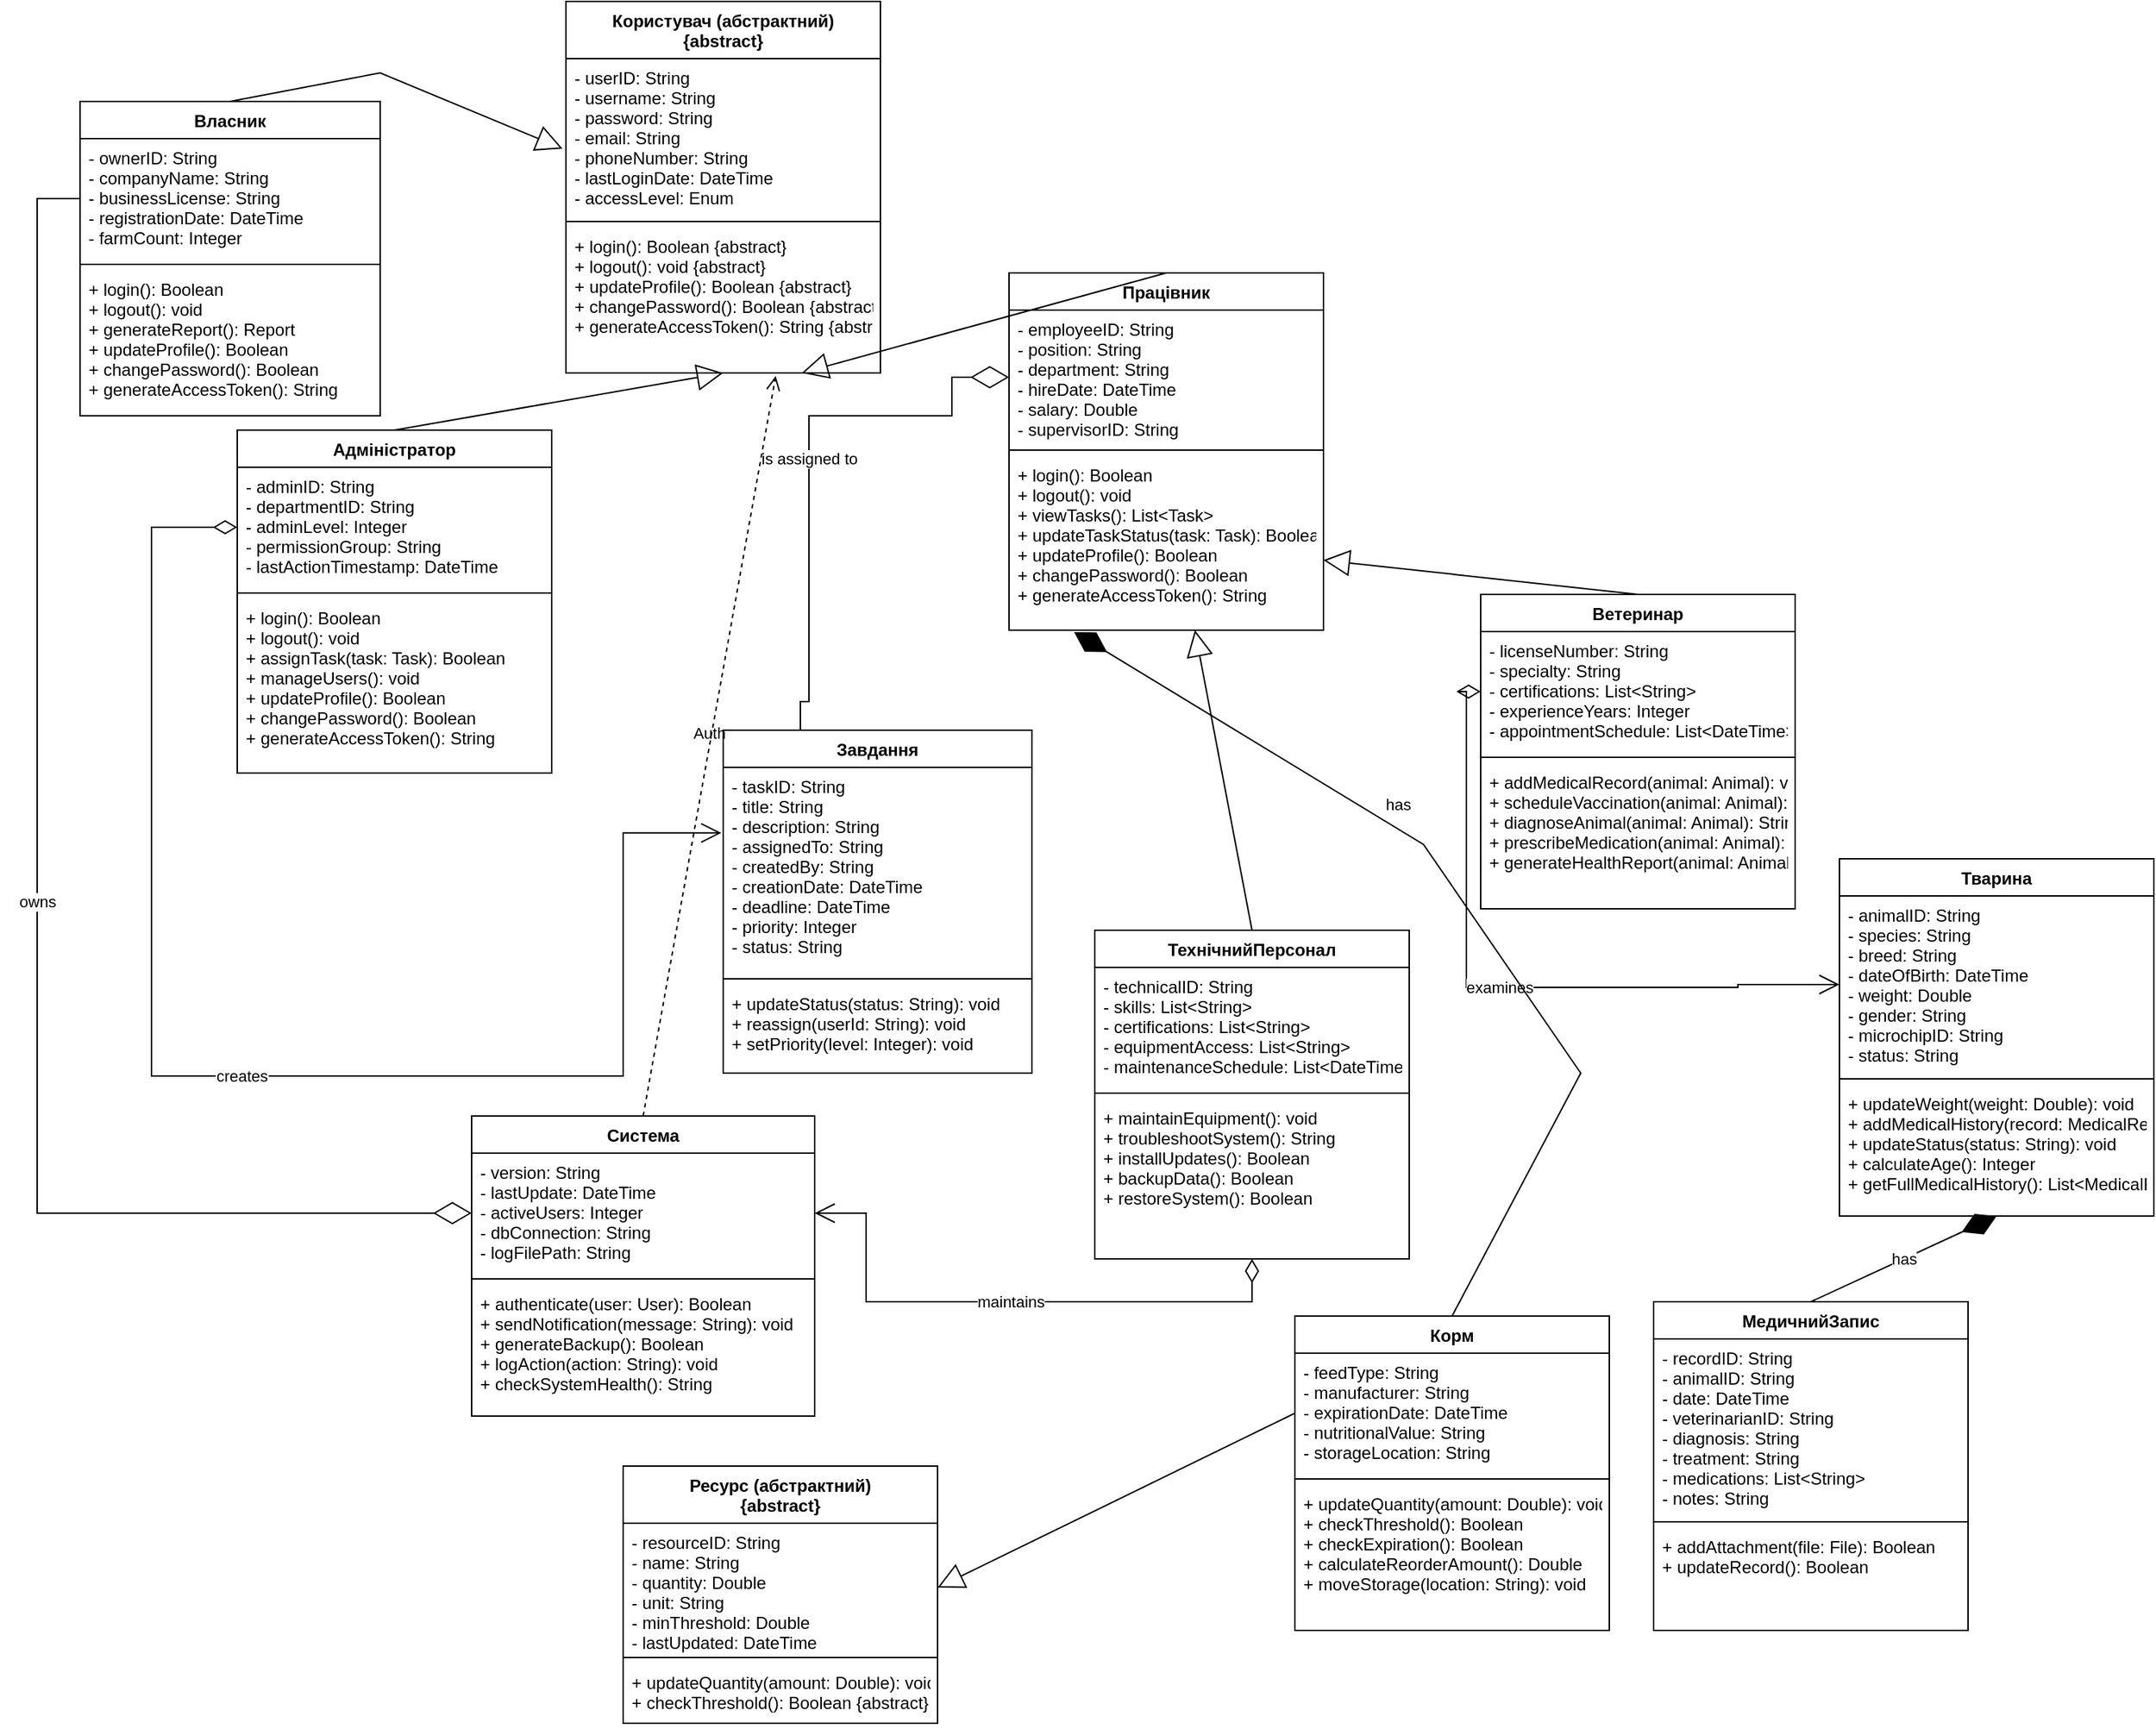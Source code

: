<mxfile>
    <diagram id="C5RBs43oDa-KdzZeNtuy" name="Діаграма класів">
        <mxGraphModel dx="1812" dy="2267" grid="1" gridSize="10" guides="1" tooltips="1" connect="1" arrows="1" fold="1" page="1" pageScale="1" pageWidth="827" pageHeight="1169" math="0" shadow="0">
            <root>
                <mxCell id="WIyWlLk6GJQsqaUBKTNV-0"/>
                <mxCell id="WIyWlLk6GJQsqaUBKTNV-1" parent="WIyWlLk6GJQsqaUBKTNV-0"/>
                <mxCell id="user_class" value="Користувач (абстрактний)&#xa;{abstract}" style="swimlane;fontStyle=1;align=center;verticalAlign=top;childLayout=stackLayout;horizontal=1;startSize=40;horizontalStack=0;resizeParent=1;resizeParentMax=0;resizeLast=0;collapsible=1;marginBottom=0;" parent="WIyWlLk6GJQsqaUBKTNV-1" vertex="1">
                    <mxGeometry x="480" y="-50" width="220" height="260" as="geometry"/>
                </mxCell>
                <mxCell id="user_attributes" value="- userID: String&#xa;- username: String&#xa;- password: String&#xa;- email: String&#xa;- phoneNumber: String&#xa;- lastLoginDate: DateTime&#xa;- accessLevel: Enum" style="text;strokeColor=none;fillColor=none;align=left;verticalAlign=top;spacingLeft=4;spacingRight=4;overflow=hidden;rotatable=0;points=[[0,0.5],[1,0.5]];portConstraint=eastwest;" parent="user_class" vertex="1">
                    <mxGeometry y="40" width="220" height="110" as="geometry"/>
                </mxCell>
                <mxCell id="user_separator" value="" style="line;strokeWidth=1;fillColor=none;align=left;verticalAlign=middle;spacingTop=-1;spacingLeft=3;spacingRight=3;rotatable=0;labelPosition=right;points=[];portConstraint=eastwest;" parent="user_class" vertex="1">
                    <mxGeometry y="150" width="220" height="8" as="geometry"/>
                </mxCell>
                <mxCell id="user_methods" value="+ login(): Boolean {abstract}&#xa;+ logout(): void {abstract}&#xa;+ updateProfile(): Boolean {abstract}&#xa;+ changePassword(): Boolean {abstract}&#xa;+ generateAccessToken(): String {abstract}" style="text;strokeColor=none;fillColor=none;align=left;verticalAlign=top;spacingLeft=4;spacingRight=4;overflow=hidden;rotatable=0;points=[[0,0.5],[1,0.5]];portConstraint=eastwest;" parent="user_class" vertex="1">
                    <mxGeometry y="158" width="220" height="102" as="geometry"/>
                </mxCell>
                <mxCell id="owner_class" value="Власник" style="swimlane;fontStyle=1;align=center;verticalAlign=top;childLayout=stackLayout;horizontal=1;startSize=26;horizontalStack=0;resizeParent=1;resizeParentMax=0;resizeLast=0;collapsible=1;marginBottom=0;" parent="WIyWlLk6GJQsqaUBKTNV-1" vertex="1">
                    <mxGeometry x="140" y="20" width="210" height="220" as="geometry"/>
                </mxCell>
                <mxCell id="owner_attributes" value="- ownerID: String&#xa;- companyName: String&#xa;- businessLicense: String&#xa;- registrationDate: DateTime&#xa;- farmCount: Integer" style="text;strokeColor=none;fillColor=none;align=left;verticalAlign=top;spacingLeft=4;spacingRight=4;overflow=hidden;rotatable=0;points=[[0,0.5],[1,0.5]];portConstraint=eastwest;" parent="owner_class" vertex="1">
                    <mxGeometry y="26" width="210" height="84" as="geometry"/>
                </mxCell>
                <mxCell id="owner_separator" value="" style="line;strokeWidth=1;fillColor=none;align=left;verticalAlign=middle;spacingTop=-1;spacingLeft=3;spacingRight=3;rotatable=0;labelPosition=right;points=[];portConstraint=eastwest;" parent="owner_class" vertex="1">
                    <mxGeometry y="110" width="210" height="8" as="geometry"/>
                </mxCell>
                <mxCell id="owner_methods" value="+ login(): Boolean&#xa;+ logout(): void&#xa;+ generateReport(): Report&#xa;+ updateProfile(): Boolean&#xa;+ changePassword(): Boolean&#xa;+ generateAccessToken(): String" style="text;strokeColor=none;fillColor=none;align=left;verticalAlign=top;spacingLeft=4;spacingRight=4;overflow=hidden;rotatable=0;points=[[0,0.5],[1,0.5]];portConstraint=eastwest;" parent="owner_class" vertex="1">
                    <mxGeometry y="118" width="210" height="102" as="geometry"/>
                </mxCell>
                <mxCell id="admin_class" value="Адміністратор" style="swimlane;fontStyle=1;align=center;verticalAlign=top;childLayout=stackLayout;horizontal=1;startSize=26;horizontalStack=0;resizeParent=1;resizeParentMax=0;resizeLast=0;collapsible=1;marginBottom=0;" parent="WIyWlLk6GJQsqaUBKTNV-1" vertex="1">
                    <mxGeometry x="250" y="250" width="220" height="240" as="geometry"/>
                </mxCell>
                <mxCell id="admin_attributes" value="- adminID: String&#xa;- departmentID: String&#xa;- adminLevel: Integer&#xa;- permissionGroup: String&#xa;- lastActionTimestamp: DateTime" style="text;strokeColor=none;fillColor=none;align=left;verticalAlign=top;spacingLeft=4;spacingRight=4;overflow=hidden;rotatable=0;points=[[0,0.5],[1,0.5]];portConstraint=eastwest;" parent="admin_class" vertex="1">
                    <mxGeometry y="26" width="220" height="84" as="geometry"/>
                </mxCell>
                <mxCell id="admin_separator" value="" style="line;strokeWidth=1;fillColor=none;align=left;verticalAlign=middle;spacingTop=-1;spacingLeft=3;spacingRight=3;rotatable=0;labelPosition=right;points=[];portConstraint=eastwest;" parent="admin_class" vertex="1">
                    <mxGeometry y="110" width="220" height="8" as="geometry"/>
                </mxCell>
                <mxCell id="admin_methods" value="+ login(): Boolean&#xa;+ logout(): void&#xa;+ assignTask(task: Task): Boolean&#xa;+ manageUsers(): void&#xa;+ updateProfile(): Boolean&#xa;+ changePassword(): Boolean&#xa;+ generateAccessToken(): String" style="text;strokeColor=none;fillColor=none;align=left;verticalAlign=top;spacingLeft=4;spacingRight=4;overflow=hidden;rotatable=0;points=[[0,0.5],[1,0.5]];portConstraint=eastwest;" parent="admin_class" vertex="1">
                    <mxGeometry y="118" width="220" height="122" as="geometry"/>
                </mxCell>
                <mxCell id="emp_class" value="Працівник" style="swimlane;fontStyle=1;align=center;verticalAlign=top;childLayout=stackLayout;horizontal=1;startSize=26;horizontalStack=0;resizeParent=1;resizeParentMax=0;resizeLast=0;collapsible=1;marginBottom=0;" parent="WIyWlLk6GJQsqaUBKTNV-1" vertex="1">
                    <mxGeometry x="790" y="140" width="220" height="250" as="geometry"/>
                </mxCell>
                <mxCell id="emp_attributes" value="- employeeID: String&#xa;- position: String&#xa;- department: String&#xa;- hireDate: DateTime&#xa;- salary: Double&#xa;- supervisorID: String" style="text;strokeColor=none;fillColor=none;align=left;verticalAlign=top;spacingLeft=4;spacingRight=4;overflow=hidden;rotatable=0;points=[[0,0.5],[1,0.5]];portConstraint=eastwest;" parent="emp_class" vertex="1">
                    <mxGeometry y="26" width="220" height="94" as="geometry"/>
                </mxCell>
                <mxCell id="emp_separator" value="" style="line;strokeWidth=1;fillColor=none;align=left;verticalAlign=middle;spacingTop=-1;spacingLeft=3;spacingRight=3;rotatable=0;labelPosition=right;points=[];portConstraint=eastwest;" parent="emp_class" vertex="1">
                    <mxGeometry y="120" width="220" height="8" as="geometry"/>
                </mxCell>
                <mxCell id="emp_methods" value="+ login(): Boolean&#xa;+ logout(): void&#xa;+ viewTasks(): List&lt;Task&gt;&#xa;+ updateTaskStatus(task: Task): Boolean&#xa;+ updateProfile(): Boolean&#xa;+ changePassword(): Boolean&#xa;+ generateAccessToken(): String" style="text;strokeColor=none;fillColor=none;align=left;verticalAlign=top;spacingLeft=4;spacingRight=4;overflow=hidden;rotatable=0;points=[[0,0.5],[1,0.5]];portConstraint=eastwest;" parent="emp_class" vertex="1">
                    <mxGeometry y="128" width="220" height="122" as="geometry"/>
                </mxCell>
                <mxCell id="vet_class" value="Ветеринар" style="swimlane;fontStyle=1;align=center;verticalAlign=top;childLayout=stackLayout;horizontal=1;startSize=26;horizontalStack=0;resizeParent=1;resizeParentMax=0;resizeLast=0;collapsible=1;marginBottom=0;" parent="WIyWlLk6GJQsqaUBKTNV-1" vertex="1">
                    <mxGeometry x="1120" y="365" width="220" height="220" as="geometry"/>
                </mxCell>
                <mxCell id="vet_attributes" value="- licenseNumber: String&#xa;- specialty: String&#xa;- certifications: List&lt;String&gt;&#xa;- experienceYears: Integer&#xa;- appointmentSchedule: List&lt;DateTime&gt;" style="text;strokeColor=none;fillColor=none;align=left;verticalAlign=top;spacingLeft=4;spacingRight=4;overflow=hidden;rotatable=0;points=[[0,0.5],[1,0.5]];portConstraint=eastwest;" parent="vet_class" vertex="1">
                    <mxGeometry y="26" width="220" height="84" as="geometry"/>
                </mxCell>
                <mxCell id="vet_separator" value="" style="line;strokeWidth=1;fillColor=none;align=left;verticalAlign=middle;spacingTop=-1;spacingLeft=3;spacingRight=3;rotatable=0;labelPosition=right;points=[];portConstraint=eastwest;" parent="vet_class" vertex="1">
                    <mxGeometry y="110" width="220" height="8" as="geometry"/>
                </mxCell>
                <mxCell id="vet_methods" value="+ addMedicalRecord(animal: Animal): void&#xa;+ scheduleVaccination(animal: Animal): void&#xa;+ diagnoseAnimal(animal: Animal): String&#xa;+ prescribeMedication(animal: Animal): void&#xa;+ generateHealthReport(animal: Animal): Report" style="text;strokeColor=none;fillColor=none;align=left;verticalAlign=top;spacingLeft=4;spacingRight=4;overflow=hidden;rotatable=0;points=[[0,0.5],[1,0.5]];portConstraint=eastwest;" parent="vet_class" vertex="1">
                    <mxGeometry y="118" width="220" height="102" as="geometry"/>
                </mxCell>
                <mxCell id="tech_class" value="ТехнічнийПерсонал" style="swimlane;fontStyle=1;align=center;verticalAlign=top;childLayout=stackLayout;horizontal=1;startSize=26;horizontalStack=0;resizeParent=1;resizeParentMax=0;resizeLast=0;collapsible=1;marginBottom=0;" parent="WIyWlLk6GJQsqaUBKTNV-1" vertex="1">
                    <mxGeometry x="850" y="600" width="220" height="230" as="geometry"/>
                </mxCell>
                <mxCell id="tech_attributes" value="- technicalID: String&#xa;- skills: List&lt;String&gt;&#xa;- certifications: List&lt;String&gt;&#xa;- equipmentAccess: List&lt;String&gt;&#xa;- maintenanceSchedule: List&lt;DateTime&gt;" style="text;strokeColor=none;fillColor=none;align=left;verticalAlign=top;spacingLeft=4;spacingRight=4;overflow=hidden;rotatable=0;points=[[0,0.5],[1,0.5]];portConstraint=eastwest;" parent="tech_class" vertex="1">
                    <mxGeometry y="26" width="220" height="84" as="geometry"/>
                </mxCell>
                <mxCell id="tech_separator" value="" style="line;strokeWidth=1;fillColor=none;align=left;verticalAlign=middle;spacingTop=-1;spacingLeft=3;spacingRight=3;rotatable=0;labelPosition=right;points=[];portConstraint=eastwest;" parent="tech_class" vertex="1">
                    <mxGeometry y="110" width="220" height="8" as="geometry"/>
                </mxCell>
                <mxCell id="tech_methods" value="+ maintainEquipment(): void&#xa;+ troubleshootSystem(): String&#xa;+ installUpdates(): Boolean&#xa;+ backupData(): Boolean&#xa;+ restoreSystem(): Boolean" style="text;strokeColor=none;fillColor=none;align=left;verticalAlign=top;spacingLeft=4;spacingRight=4;overflow=hidden;rotatable=0;points=[[0,0.5],[1,0.5]];portConstraint=eastwest;" parent="tech_class" vertex="1">
                    <mxGeometry y="118" width="220" height="112" as="geometry"/>
                </mxCell>
                <mxCell id="animal_class" value="Тварина" style="swimlane;fontStyle=1;align=center;verticalAlign=top;childLayout=stackLayout;horizontal=1;startSize=26;horizontalStack=0;resizeParent=1;resizeParentMax=0;resizeLast=0;collapsible=1;marginBottom=0;" parent="WIyWlLk6GJQsqaUBKTNV-1" vertex="1">
                    <mxGeometry x="1371" y="550" width="220" height="250" as="geometry"/>
                </mxCell>
                <mxCell id="animal_attributes" value="- animalID: String&#xa;- species: String&#xa;- breed: String&#xa;- dateOfBirth: DateTime&#xa;- weight: Double&#xa;- gender: String&#xa;- microchipID: String&#xa;- status: String" style="text;strokeColor=none;fillColor=none;align=left;verticalAlign=top;spacingLeft=4;spacingRight=4;overflow=hidden;rotatable=0;points=[[0,0.5],[1,0.5]];portConstraint=eastwest;" parent="animal_class" vertex="1">
                    <mxGeometry y="26" width="220" height="124" as="geometry"/>
                </mxCell>
                <mxCell id="animal_separator" value="" style="line;strokeWidth=1;fillColor=none;align=left;verticalAlign=middle;spacingTop=-1;spacingLeft=3;spacingRight=3;rotatable=0;labelPosition=right;points=[];portConstraint=eastwest;" parent="animal_class" vertex="1">
                    <mxGeometry y="150" width="220" height="8" as="geometry"/>
                </mxCell>
                <mxCell id="animal_methods" value="+ updateWeight(weight: Double): void&#xa;+ addMedicalHistory(record: MedicalRecord): void&#xa;+ updateStatus(status: String): void&#xa;+ calculateAge(): Integer&#xa;+ getFullMedicalHistory(): List&lt;MedicalRecord&gt;" style="text;strokeColor=none;fillColor=none;align=left;verticalAlign=top;spacingLeft=4;spacingRight=4;overflow=hidden;rotatable=0;points=[[0,0.5],[1,0.5]];portConstraint=eastwest;" parent="animal_class" vertex="1">
                    <mxGeometry y="158" width="220" height="92" as="geometry"/>
                </mxCell>
                <mxCell id="med_record_class" value="МедичнийЗапис" style="swimlane;fontStyle=1;align=center;verticalAlign=top;childLayout=stackLayout;horizontal=1;startSize=26;horizontalStack=0;resizeParent=1;resizeParentMax=0;resizeLast=0;collapsible=1;marginBottom=0;" parent="WIyWlLk6GJQsqaUBKTNV-1" vertex="1">
                    <mxGeometry x="1241" y="860" width="220" height="230" as="geometry"/>
                </mxCell>
                <mxCell id="med_record_attributes" value="- recordID: String&#xa;- animalID: String&#xa;- date: DateTime&#xa;- veterinarianID: String&#xa;- diagnosis: String&#xa;- treatment: String&#xa;- medications: List&lt;String&gt;&#xa;- notes: String" style="text;strokeColor=none;fillColor=none;align=left;verticalAlign=top;spacingLeft=4;spacingRight=4;overflow=hidden;rotatable=0;points=[[0,0.5],[1,0.5]];portConstraint=eastwest;" parent="med_record_class" vertex="1">
                    <mxGeometry y="26" width="220" height="124" as="geometry"/>
                </mxCell>
                <mxCell id="med_record_separator" value="" style="line;strokeWidth=1;fillColor=none;align=left;verticalAlign=middle;spacingTop=-1;spacingLeft=3;spacingRight=3;rotatable=0;labelPosition=right;points=[];portConstraint=eastwest;" parent="med_record_class" vertex="1">
                    <mxGeometry y="150" width="220" height="8" as="geometry"/>
                </mxCell>
                <mxCell id="med_record_methods" value="+ addAttachment(file: File): Boolean&#xa;+ updateRecord(): Boolean" style="text;strokeColor=none;fillColor=none;align=left;verticalAlign=top;spacingLeft=4;spacingRight=4;overflow=hidden;rotatable=0;points=[[0,0.5],[1,0.5]];portConstraint=eastwest;" parent="med_record_class" vertex="1">
                    <mxGeometry y="158" width="220" height="72" as="geometry"/>
                </mxCell>
                <mxCell id="task_class" value="Завдання" style="swimlane;fontStyle=1;align=center;verticalAlign=top;childLayout=stackLayout;horizontal=1;startSize=26;horizontalStack=0;resizeParent=1;resizeParentMax=0;resizeLast=0;collapsible=1;marginBottom=0;" parent="WIyWlLk6GJQsqaUBKTNV-1" vertex="1">
                    <mxGeometry x="590" y="460" width="216" height="240" as="geometry"/>
                </mxCell>
                <mxCell id="task_attributes" value="- taskID: String&#xa;- title: String&#xa;- description: String&#xa;- assignedTo: String&#xa;- createdBy: String&#xa;- creationDate: DateTime&#xa;- deadline: DateTime&#xa;- priority: Integer&#xa;- status: String" style="text;strokeColor=none;fillColor=none;align=left;verticalAlign=top;spacingLeft=4;spacingRight=4;overflow=hidden;rotatable=0;points=[[0,0.5],[1,0.5]];portConstraint=eastwest;" parent="task_class" vertex="1">
                    <mxGeometry y="26" width="216" height="144" as="geometry"/>
                </mxCell>
                <mxCell id="task_separator" value="" style="line;strokeWidth=1;fillColor=none;align=left;verticalAlign=middle;spacingTop=-1;spacingLeft=3;spacingRight=3;rotatable=0;labelPosition=right;points=[];portConstraint=eastwest;" parent="task_class" vertex="1">
                    <mxGeometry y="170" width="216" height="8" as="geometry"/>
                </mxCell>
                <mxCell id="task_methods" value="+ updateStatus(status: String): void&#xa;+ reassign(userId: String): void&#xa;+ setPriority(level: Integer): void" style="text;strokeColor=none;fillColor=none;align=left;verticalAlign=top;spacingLeft=4;spacingRight=4;overflow=hidden;rotatable=0;points=[[0,0.5],[1,0.5]];portConstraint=eastwest;" parent="task_class" vertex="1">
                    <mxGeometry y="178" width="216" height="62" as="geometry"/>
                </mxCell>
                <mxCell id="resource_class" value="Ресурс (абстрактний)&#xa;{abstract}" style="swimlane;fontStyle=1;align=center;verticalAlign=top;childLayout=stackLayout;horizontal=1;startSize=40;horizontalStack=0;resizeParent=1;resizeParentMax=0;resizeLast=0;collapsible=1;marginBottom=0;" parent="WIyWlLk6GJQsqaUBKTNV-1" vertex="1">
                    <mxGeometry x="520" y="975" width="220" height="180" as="geometry"/>
                </mxCell>
                <mxCell id="resource_attributes" value="- resourceID: String&#xa;- name: String&#xa;- quantity: Double&#xa;- unit: String&#xa;- minThreshold: Double&#xa;- lastUpdated: DateTime" style="text;strokeColor=none;fillColor=none;align=left;verticalAlign=top;spacingLeft=4;spacingRight=4;overflow=hidden;rotatable=0;points=[[0,0.5],[1,0.5]];portConstraint=eastwest;" parent="resource_class" vertex="1">
                    <mxGeometry y="40" width="220" height="90" as="geometry"/>
                </mxCell>
                <mxCell id="resource_separator" value="" style="line;strokeWidth=1;fillColor=none;align=left;verticalAlign=middle;spacingTop=-1;spacingLeft=3;spacingRight=3;rotatable=0;labelPosition=right;points=[];portConstraint=eastwest;" parent="resource_class" vertex="1">
                    <mxGeometry y="130" width="220" height="8" as="geometry"/>
                </mxCell>
                <mxCell id="resource_methods" value="+ updateQuantity(amount: Double): void {abstract}&#xa;+ checkThreshold(): Boolean {abstract}" style="text;strokeColor=none;fillColor=none;align=left;verticalAlign=top;spacingLeft=4;spacingRight=4;overflow=hidden;rotatable=0;points=[[0,0.5],[1,0.5]];portConstraint=eastwest;" parent="resource_class" vertex="1">
                    <mxGeometry y="138" width="220" height="42" as="geometry"/>
                </mxCell>
                <mxCell id="feed_class" value="Корм" style="swimlane;fontStyle=1;align=center;verticalAlign=top;childLayout=stackLayout;horizontal=1;startSize=26;horizontalStack=0;resizeParent=1;resizeParentMax=0;resizeLast=0;collapsible=1;marginBottom=0;" parent="WIyWlLk6GJQsqaUBKTNV-1" vertex="1">
                    <mxGeometry x="990" y="870" width="220" height="220" as="geometry"/>
                </mxCell>
                <mxCell id="feed_attributes" value="- feedType: String&#xa;- manufacturer: String&#xa;- expirationDate: DateTime&#xa;- nutritionalValue: String&#xa;- storageLocation: String" style="text;strokeColor=none;fillColor=none;align=left;verticalAlign=top;spacingLeft=4;spacingRight=4;overflow=hidden;rotatable=0;points=[[0,0.5],[1,0.5]];portConstraint=eastwest;" parent="feed_class" vertex="1">
                    <mxGeometry y="26" width="220" height="84" as="geometry"/>
                </mxCell>
                <mxCell id="feed_separator" value="" style="line;strokeWidth=1;fillColor=none;align=left;verticalAlign=middle;spacingTop=-1;spacingLeft=3;spacingRight=3;rotatable=0;labelPosition=right;points=[];portConstraint=eastwest;" parent="feed_class" vertex="1">
                    <mxGeometry y="110" width="220" height="8" as="geometry"/>
                </mxCell>
                <mxCell id="feed_methods" value="+ updateQuantity(amount: Double): void&#xa;+ checkThreshold(): Boolean&#xa;+ checkExpiration(): Boolean&#xa;+ calculateReorderAmount(): Double&#xa;+ moveStorage(location: String): void" style="text;strokeColor=none;fillColor=none;align=left;verticalAlign=top;spacingLeft=4;spacingRight=4;overflow=hidden;rotatable=0;points=[[0,0.5],[1,0.5]];portConstraint=eastwest;" parent="feed_class" vertex="1">
                    <mxGeometry y="118" width="220" height="102" as="geometry"/>
                </mxCell>
                <mxCell id="system_class" value="Система" style="swimlane;fontStyle=1;align=center;verticalAlign=top;childLayout=stackLayout;horizontal=1;startSize=26;horizontalStack=0;resizeParent=1;resizeParentMax=0;resizeLast=0;collapsible=1;marginBottom=0;" parent="WIyWlLk6GJQsqaUBKTNV-1" vertex="1">
                    <mxGeometry x="414" y="730" width="240" height="210" as="geometry"/>
                </mxCell>
                <mxCell id="system_attributes" value="- version: String&#xa;- lastUpdate: DateTime&#xa;- activeUsers: Integer&#xa;- dbConnection: String&#xa;- logFilePath: String" style="text;strokeColor=none;fillColor=none;align=left;verticalAlign=top;spacingLeft=4;spacingRight=4;overflow=hidden;rotatable=0;points=[[0,0.5],[1,0.5]];portConstraint=eastwest;" parent="system_class" vertex="1">
                    <mxGeometry y="26" width="240" height="84" as="geometry"/>
                </mxCell>
                <mxCell id="system_separator" value="" style="line;strokeWidth=1;fillColor=none;align=left;verticalAlign=middle;spacingTop=-1;spacingLeft=3;spacingRight=3;rotatable=0;labelPosition=right;points=[];portConstraint=eastwest;" parent="system_class" vertex="1">
                    <mxGeometry y="110" width="240" height="8" as="geometry"/>
                </mxCell>
                <mxCell id="system_methods" value="+ authenticate(user: User): Boolean&#xa;+ sendNotification(message: String): void&#xa;+ generateBackup(): Boolean&#xa;+ logAction(action: String): void&#xa;+ checkSystemHealth(): String" style="text;strokeColor=none;fillColor=none;align=left;verticalAlign=top;spacingLeft=4;spacingRight=4;overflow=hidden;rotatable=0;points=[[0,0.5],[1,0.5]];portConstraint=eastwest;" parent="system_class" vertex="1">
                    <mxGeometry y="118" width="240" height="92" as="geometry"/>
                </mxCell>
                <mxCell id="user_owner_inheritance" value="" style="endArrow=block;endSize=16;endFill=0;html=1;rounded=0;entryX=-0.011;entryY=0.573;entryDx=0;entryDy=0;exitX=0.5;exitY=0;exitDx=0;exitDy=0;entryPerimeter=0;" parent="WIyWlLk6GJQsqaUBKTNV-1" source="owner_class" target="user_attributes" edge="1">
                    <mxGeometry width="160" relative="1" as="geometry">
                        <mxPoint x="330" y="550" as="sourcePoint"/>
                        <mxPoint x="490" y="550" as="targetPoint"/>
                        <Array as="points">
                            <mxPoint x="350"/>
                        </Array>
                    </mxGeometry>
                </mxCell>
                <mxCell id="user_admin_inheritance" value="" style="endArrow=block;endSize=16;endFill=0;html=1;rounded=0;entryX=0.5;entryY=1;entryDx=0;entryDy=0;exitX=0.5;exitY=0;exitDx=0;exitDy=0;" parent="WIyWlLk6GJQsqaUBKTNV-1" source="admin_class" target="user_class" edge="1">
                    <mxGeometry width="160" relative="1" as="geometry">
                        <mxPoint x="330" y="550" as="sourcePoint"/>
                        <mxPoint x="490" y="550" as="targetPoint"/>
                    </mxGeometry>
                </mxCell>
                <mxCell id="user_emp_inheritance" value="" style="endArrow=block;endSize=16;endFill=0;html=1;rounded=0;entryX=0.75;entryY=1;entryDx=0;entryDy=0;exitX=0.5;exitY=0;exitDx=0;exitDy=0;" parent="WIyWlLk6GJQsqaUBKTNV-1" source="emp_class" target="user_class" edge="1">
                    <mxGeometry width="160" relative="1" as="geometry">
                        <mxPoint x="330" y="550" as="sourcePoint"/>
                        <mxPoint x="490" y="550" as="targetPoint"/>
                    </mxGeometry>
                </mxCell>
                <mxCell id="emp_vet_inheritance" value="" style="endArrow=block;endSize=16;endFill=0;html=1;rounded=0;exitX=0.5;exitY=0;exitDx=0;exitDy=0;" parent="WIyWlLk6GJQsqaUBKTNV-1" source="vet_class" target="emp_methods" edge="1">
                    <mxGeometry width="160" relative="1" as="geometry">
                        <mxPoint x="330" y="550" as="sourcePoint"/>
                        <mxPoint x="490" y="550" as="targetPoint"/>
                    </mxGeometry>
                </mxCell>
                <mxCell id="emp_tech_inheritance" value="" style="endArrow=block;endSize=16;endFill=0;html=1;rounded=0;entryX=0.591;entryY=1;entryDx=0;entryDy=0;exitX=0.5;exitY=0;exitDx=0;exitDy=0;entryPerimeter=0;" parent="WIyWlLk6GJQsqaUBKTNV-1" source="tech_class" target="emp_methods" edge="1">
                    <mxGeometry width="160" relative="1" as="geometry">
                        <mxPoint x="330" y="550" as="sourcePoint"/>
                        <mxPoint x="490" y="550" as="targetPoint"/>
                    </mxGeometry>
                </mxCell>
                <mxCell id="resource_feed_inheritance" value="" style="endArrow=block;endSize=16;endFill=0;html=1;rounded=0;entryX=1;entryY=0.5;entryDx=0;entryDy=0;exitX=0;exitY=0.5;exitDx=0;exitDy=0;" parent="WIyWlLk6GJQsqaUBKTNV-1" source="feed_attributes" target="resource_attributes" edge="1">
                    <mxGeometry width="160" relative="1" as="geometry">
                        <mxPoint x="330" y="550" as="sourcePoint"/>
                        <mxPoint x="490" y="550" as="targetPoint"/>
                    </mxGeometry>
                </mxCell>
                <mxCell id="vet_animal_association" value="" style="endArrow=open;html=1;endSize=12;startArrow=diamondThin;startSize=14;startFill=0;edgeStyle=orthogonalEdgeStyle;rounded=0;exitX=0;exitY=0.5;exitDx=0;exitDy=0;entryX=0;entryY=0.5;entryDx=0;entryDy=0;" parent="WIyWlLk6GJQsqaUBKTNV-1" source="vet_attributes" target="animal_attributes" edge="1">
                    <mxGeometry relative="1" as="geometry">
                        <mxPoint x="1510" y="200" as="sourcePoint"/>
                        <mxPoint x="1670" y="200" as="targetPoint"/>
                        <Array as="points">
                            <mxPoint x="1110" y="433"/>
                            <mxPoint x="1110" y="640"/>
                            <mxPoint x="1300" y="640"/>
                            <mxPoint x="1300" y="638"/>
                        </Array>
                    </mxGeometry>
                </mxCell>
                <mxCell id="vet_animal_association_label" value="examines" style="edgeLabel;resizable=0;html=1;align=center;verticalAlign=middle;" parent="vet_animal_association" connectable="0" vertex="1">
                    <mxGeometry relative="1" as="geometry"/>
                </mxCell>
                <mxCell id="animal_medrec_composition" value="" style="endArrow=diamondThin;endFill=1;endSize=24;html=1;rounded=0;exitX=0.5;exitY=0;exitDx=0;exitDy=0;entryX=0.5;entryY=1;entryDx=0;entryDy=0;" parent="WIyWlLk6GJQsqaUBKTNV-1" source="med_record_class" target="animal_class" edge="1">
                    <mxGeometry width="160" relative="1" as="geometry">
                        <mxPoint x="1491" y="40" as="sourcePoint"/>
                        <mxPoint x="1651" y="40" as="targetPoint"/>
                    </mxGeometry>
                </mxCell>
                <mxCell id="animal_medrec_composition_label" value="has" style="edgeLabel;resizable=0;html=1;align=center;verticalAlign=middle;" parent="animal_medrec_composition" connectable="0" vertex="1">
                    <mxGeometry relative="1" as="geometry"/>
                </mxCell>
                <mxCell id="admin_task_association" value="" style="endArrow=open;html=1;endSize=12;startArrow=diamondThin;startSize=14;startFill=0;edgeStyle=orthogonalEdgeStyle;rounded=0;exitX=0;exitY=0.5;exitDx=0;exitDy=0;entryX=-0.006;entryY=0.319;entryDx=0;entryDy=0;entryPerimeter=0;" parent="WIyWlLk6GJQsqaUBKTNV-1" source="admin_attributes" target="task_attributes" edge="1">
                    <mxGeometry relative="1" as="geometry">
                        <mxPoint x="330" y="550" as="sourcePoint"/>
                        <mxPoint x="490" y="550" as="targetPoint"/>
                        <Array as="points">
                            <mxPoint x="190" y="318"/>
                            <mxPoint x="190" y="702"/>
                            <mxPoint x="520" y="702"/>
                            <mxPoint x="520" y="532"/>
                        </Array>
                    </mxGeometry>
                </mxCell>
                <mxCell id="admin_task_association_label" value="creates" style="edgeLabel;resizable=0;html=1;align=center;verticalAlign=middle;" parent="admin_task_association" connectable="0" vertex="1">
                    <mxGeometry relative="1" as="geometry"/>
                </mxCell>
                <mxCell id="owner_system_aggregation" value="" style="endArrow=diamondThin;endFill=0;endSize=24;html=1;rounded=0;exitX=0;exitY=0.5;exitDx=0;exitDy=0;entryX=0;entryY=0.5;entryDx=0;entryDy=0;edgeStyle=orthogonalEdgeStyle;" parent="WIyWlLk6GJQsqaUBKTNV-1" source="owner_attributes" target="system_attributes" edge="1">
                    <mxGeometry width="160" relative="1" as="geometry">
                        <mxPoint x="330" y="550" as="sourcePoint"/>
                        <mxPoint x="490" y="550" as="targetPoint"/>
                        <Array as="points">
                            <mxPoint x="110" y="88"/>
                            <mxPoint x="110" y="798"/>
                        </Array>
                    </mxGeometry>
                </mxCell>
                <mxCell id="owner_system_aggregation_label" value="owns" style="edgeLabel;resizable=0;html=1;align=center;verticalAlign=middle;" parent="owner_system_aggregation" connectable="0" vertex="1">
                    <mxGeometry relative="1" as="geometry"/>
                </mxCell>
                <mxCell id="emp_task_aggregation" value="" style="endArrow=diamondThin;endFill=0;endSize=24;html=1;rounded=0;exitX=0.25;exitY=0;exitDx=0;exitDy=0;edgeStyle=orthogonalEdgeStyle;entryX=0;entryY=0.5;entryDx=0;entryDy=0;" parent="WIyWlLk6GJQsqaUBKTNV-1" source="task_class" target="emp_attributes" edge="1">
                    <mxGeometry width="160" relative="1" as="geometry">
                        <mxPoint x="330" y="550" as="sourcePoint"/>
                        <mxPoint x="760" y="420" as="targetPoint"/>
                        <Array as="points">
                            <mxPoint x="644" y="440"/>
                            <mxPoint x="650" y="440"/>
                            <mxPoint x="650" y="240"/>
                            <mxPoint x="750" y="240"/>
                            <mxPoint x="750" y="213"/>
                        </Array>
                    </mxGeometry>
                </mxCell>
                <mxCell id="emp_task_aggregation_label" value="is assigned to" style="edgeLabel;resizable=0;html=1;align=center;verticalAlign=middle;" parent="emp_task_aggregation" connectable="0" vertex="1">
                    <mxGeometry relative="1" as="geometry"/>
                </mxCell>
                <mxCell id="tech_system_association" value="" style="endArrow=open;html=1;endSize=12;startArrow=diamondThin;startSize=14;startFill=0;edgeStyle=orthogonalEdgeStyle;rounded=0;entryX=1;entryY=0.5;entryDx=0;entryDy=0;exitX=0.5;exitY=1;exitDx=0;exitDy=0;" parent="WIyWlLk6GJQsqaUBKTNV-1" source="tech_class" target="system_attributes" edge="1">
                    <mxGeometry relative="1" as="geometry">
                        <mxPoint x="330" y="550" as="sourcePoint"/>
                        <mxPoint x="490" y="550" as="targetPoint"/>
                        <Array as="points">
                            <mxPoint x="960" y="860"/>
                            <mxPoint x="690" y="860"/>
                            <mxPoint x="690" y="798"/>
                        </Array>
                    </mxGeometry>
                </mxCell>
                <mxCell id="tech_system_association_label" value="maintains" style="edgeLabel;resizable=0;html=1;align=center;verticalAlign=middle;" parent="tech_system_association" connectable="0" vertex="1">
                    <mxGeometry relative="1" as="geometry"/>
                </mxCell>
                <mxCell id="9" value="Auth" style="endArrow=open;startArrow=none;endFill=0;startFill=0;endSize=8;html=1;verticalAlign=bottom;dashed=1;labelBackgroundColor=none;exitX=0.5;exitY=0;exitDx=0;exitDy=0;entryX=0.667;entryY=1.021;entryDx=0;entryDy=0;entryPerimeter=0;" parent="WIyWlLk6GJQsqaUBKTNV-1" source="system_class" target="user_methods" edge="1">
                    <mxGeometry width="160" relative="1" as="geometry">
                        <mxPoint x="440" y="350" as="sourcePoint"/>
                        <mxPoint x="600" y="350" as="targetPoint"/>
                    </mxGeometry>
                </mxCell>
                <mxCell id="10" value="" style="endArrow=diamondThin;endFill=1;endSize=24;html=1;rounded=0;exitX=0.5;exitY=0;exitDx=0;exitDy=0;entryX=0.207;entryY=1.011;entryDx=0;entryDy=0;entryPerimeter=0;" parent="WIyWlLk6GJQsqaUBKTNV-1" source="feed_class" target="emp_methods" edge="1">
                    <mxGeometry width="160" relative="1" as="geometry">
                        <mxPoint x="1200" y="1010" as="sourcePoint"/>
                        <mxPoint x="1310" y="890" as="targetPoint"/>
                        <Array as="points">
                            <mxPoint x="1190" y="700"/>
                            <mxPoint x="1080" y="540"/>
                        </Array>
                    </mxGeometry>
                </mxCell>
                <mxCell id="11" value="has" style="edgeLabel;resizable=0;html=1;align=center;verticalAlign=middle;" parent="10" connectable="0" vertex="1">
                    <mxGeometry relative="1" as="geometry">
                        <mxPoint x="-47" y="-69" as="offset"/>
                    </mxGeometry>
                </mxCell>
            </root>
        </mxGraphModel>
    </diagram>
    <diagram id="SLo7180aedikvuHwXybu" name="Діаграма станів та переходів (для системи)">
        <mxGraphModel dx="1554" dy="1759" grid="1" gridSize="10" guides="1" tooltips="1" connect="1" arrows="1" fold="1" page="1" pageScale="1" pageWidth="850" pageHeight="1100" math="0" shadow="0">
            <root>
                <mxCell id="0"/>
                <mxCell id="1" parent="0"/>
                <mxCell id="start" value="" style="ellipse;fillColor=#000000;strokeColor=#000000;" parent="1" vertex="1">
                    <mxGeometry x="420" y="-470" width="30" height="30" as="geometry"/>
                </mxCell>
                <mxCell id="initialization" value="Ініціалізація системи&#xa;&#xa;do / завантаження конфігурації&#xa;do / перевірка з&#39;єднання з БД" style="rounded=1;whiteSpace=wrap;html=1;align=center;verticalAlign=top;" parent="1" vertex="1">
                    <mxGeometry x="345" y="-330" width="180" height="80" as="geometry"/>
                </mxCell>
                <mxCell id="main_menu" value="Головне меню системи&#xa;&#xa;do / відображення модулів&#xa;do / перевірка сповіщень" style="rounded=1;whiteSpace=wrap;html=1;align=center;verticalAlign=top;" parent="1" vertex="1">
                    <mxGeometry x="345" y="-110" width="180" height="80" as="geometry"/>
                </mxCell>
                <mxCell id="animal_monitoring" value="Облік тварин&#xa;&#xa;entry / завантаження бази тварин&#xa;do / управління даними тварин&#xa;exit / збереження змін" style="rounded=1;whiteSpace=wrap;html=1;align=center;verticalAlign=top;" parent="1" vertex="1">
                    <mxGeometry x="-420" y="580" width="180" height="90" as="geometry"/>
                </mxCell>
                <mxCell id="resource_management" value="Управління ресурсами&#xa;&#xa;entry / завантаження даних запасів&#xa;do / контроль запасів&#xa;exit / оновлення даних" style="rounded=1;whiteSpace=wrap;html=1;align=center;verticalAlign=top;" parent="1" vertex="1">
                    <mxGeometry x="440" y="430" width="180" height="90" as="geometry"/>
                </mxCell>
                <mxCell id="task_management" value="Управління завданнями&#xa;&#xa;entry / завантаження списку завдань&#xa;do / планування робіт персоналу&#xa;exit / розподіл завдань" style="rounded=1;whiteSpace=wrap;html=1;align=center;verticalAlign=top;" parent="1" vertex="1">
                    <mxGeometry x="860" y="210" width="180" height="130" as="geometry"/>
                </mxCell>
                <mxCell id="reports" value="Формування звітів&#xa;&#xa;entry / збір даних з модулів&#xa;do / генерація аналітики&#xa;do / візуалізація результатів" style="rounded=1;whiteSpace=wrap;html=1;align=center;verticalAlign=top;" parent="1" vertex="1">
                    <mxGeometry x="345" y="910" width="180" height="90" as="geometry"/>
                </mxCell>
                <mxCell id="maintenance" value="Технічне обслуговування&#xa;&#xa;entry / блокування користувацького доступу&#xa;do / резервне копіювання даних&#xa;exit / відновлення доступу" style="rounded=1;whiteSpace=wrap;html=1;align=center;verticalAlign=top;" parent="1" vertex="1">
                    <mxGeometry x="930" y="-180" width="180" height="120" as="geometry"/>
                </mxCell>
                <mxCell id="shutdown" value="Завершення роботи&#xa;&#xa;entry / перевірка незбережених даних&#xa;do / збереження налаштувань&#xa;exit / закриття з&#39;єднань" style="rounded=1;whiteSpace=wrap;html=1;align=center;verticalAlign=top;" parent="1" vertex="1">
                    <mxGeometry x="-170" y="40" width="180" height="110" as="geometry"/>
                </mxCell>
                <mxCell id="end" value="" style="ellipse;html=1;shape=endState;fillColor=#000000;strokeColor=#000000;" parent="1" vertex="1">
                    <mxGeometry x="-360" y="170" width="30" height="30" as="geometry"/>
                </mxCell>
                <mxCell id="start_to_init" value="Запуск системи / завантажити конфігурацію" style="edgeStyle=orthogonalEdgeStyle;rounded=0;html=1;exitX=0.5;exitY=1;exitDx=0;exitDy=0;entryX=0.5;entryY=0;entryDx=0;entryDy=0;" parent="1" source="start" target="initialization" edge="1">
                    <mxGeometry relative="1" as="geometry"/>
                </mxCell>
                <mxCell id="init_to_main" value="Система готова / показати головне меню" style="edgeStyle=orthogonalEdgeStyle;rounded=0;html=1;exitX=0.5;exitY=1;exitDx=0;exitDy=0;entryX=0.5;entryY=0;entryDx=0;entryDy=0;" parent="1" source="initialization" target="main_menu" edge="1">
                    <mxGeometry relative="1" as="geometry"/>
                </mxCell>
                <mxCell id="main_to_animals" value="Вибір модуля &quot;Облік тварин&quot; / відкрити модуль" style="edgeStyle=orthogonalEdgeStyle;rounded=0;html=1;exitX=0;exitY=0.5;exitDx=0;exitDy=0;entryX=1;entryY=0.25;entryDx=0;entryDy=0;" parent="1" source="main_menu" target="animal_monitoring" edge="1">
                    <mxGeometry relative="1" as="geometry">
                        <Array as="points">
                            <mxPoint x="250" y="-70"/>
                            <mxPoint x="250" y="280"/>
                            <mxPoint x="170" y="280"/>
                            <mxPoint x="170" y="743"/>
                        </Array>
                    </mxGeometry>
                </mxCell>
                <mxCell id="main_to_resources" value="Вибір модуля &quot;Ресурси&quot; / завантажити запаси" style="edgeStyle=orthogonalEdgeStyle;rounded=0;html=1;exitX=0.5;exitY=1;exitDx=0;exitDy=0;entryX=0.5;entryY=0;entryDx=0;entryDy=0;" parent="1" source="main_menu" target="resource_management" edge="1">
                    <mxGeometry relative="1" as="geometry"/>
                </mxCell>
                <mxCell id="main_to_tasks" value="Вибір модуля &quot;Завдання&quot; / завантажити список" style="edgeStyle=orthogonalEdgeStyle;rounded=0;html=1;exitX=1;exitY=0.5;exitDx=0;exitDy=0;entryX=0.5;entryY=0;entryDx=0;entryDy=0;" parent="1" source="main_menu" target="task_management" edge="1">
                    <mxGeometry relative="1" as="geometry">
                        <Array as="points">
                            <mxPoint x="525" y="160"/>
                            <mxPoint x="950" y="160"/>
                        </Array>
                    </mxGeometry>
                </mxCell>
                <mxCell id="main_to_maintenance" value="Запит обслуговування / повідомити користувачів" style="edgeStyle=orthogonalEdgeStyle;rounded=0;html=1;exitX=1;exitY=0.25;exitDx=0;exitDy=0;entryX=0.608;entryY=1.023;entryDx=0;entryDy=0;entryPerimeter=0;" parent="1" source="main_menu" target="maintenance" edge="1">
                    <mxGeometry x="-0.001" relative="1" as="geometry">
                        <Array as="points">
                            <mxPoint x="590" y="-90"/>
                            <mxPoint x="590" y="70"/>
                            <mxPoint x="870" y="70"/>
                            <mxPoint x="870" y="10"/>
                            <mxPoint x="1090" y="10"/>
                            <mxPoint x="1090" y="-40"/>
                            <mxPoint x="1039" y="-40"/>
                        </Array>
                        <mxPoint x="1090" y="-50" as="targetPoint"/>
                        <mxPoint as="offset"/>
                    </mxGeometry>
                </mxCell>
                <mxCell id="main_to_shutdown" value="Команда виходу / перевірити незбережені дані" style="edgeStyle=orthogonalEdgeStyle;rounded=0;html=1;exitX=0;exitY=0.25;exitDx=0;exitDy=0;entryX=1;entryY=0.5;entryDx=0;entryDy=0;" parent="1" source="main_menu" target="shutdown" edge="1">
                    <mxGeometry relative="1" as="geometry">
                        <Array as="points">
                            <mxPoint x="160" y="-90"/>
                            <mxPoint x="160" y="-10"/>
                            <mxPoint x="40" y="-10"/>
                            <mxPoint x="40" y="95"/>
                        </Array>
                    </mxGeometry>
                </mxCell>
                <mxCell id="maintenance_to_main" value="Обслуговування завершено / відновити роботу" style="edgeStyle=orthogonalEdgeStyle;rounded=0;html=1;exitX=0;exitY=0.25;exitDx=0;exitDy=0;entryX=1;entryY=0.25;entryDx=0;entryDy=0;" parent="1" source="maintenance" target="main_menu" edge="1">
                    <mxGeometry relative="1" as="geometry">
                        <Array as="points">
                            <mxPoint x="880" y="-150"/>
                            <mxPoint x="880" y="-90"/>
                            <mxPoint x="740" y="-90"/>
                            <mxPoint x="740" y="-110"/>
                            <mxPoint x="525" y="-110"/>
                        </Array>
                    </mxGeometry>
                </mxCell>
                <mxCell id="shutdown_to_end" value="Система вимкнена" style="edgeStyle=orthogonalEdgeStyle;rounded=0;html=1;exitX=0;exitY=0.5;exitDx=0;exitDy=0;entryX=1;entryY=0.5;entryDx=0;entryDy=0;" parent="1" source="shutdown" target="end" edge="1">
                    <mxGeometry relative="1" as="geometry"/>
                </mxCell>
                <mxCell id="animals_to_reports" value="Запит звіту / зібрати медичні дані" style="edgeStyle=orthogonalEdgeStyle;rounded=0;html=1;exitX=0.338;exitY=0.033;exitDx=0;exitDy=0;entryX=0;entryY=0.5;entryDx=0;entryDy=0;exitPerimeter=0;" parent="1" source="animal_monitoring" target="reports" edge="1">
                    <mxGeometry relative="1" as="geometry">
                        <Array as="points">
                            <mxPoint x="-359" y="490"/>
                            <mxPoint x="-30" y="490"/>
                            <mxPoint x="-30" y="955"/>
                        </Array>
                    </mxGeometry>
                </mxCell>
                <mxCell id="resources_to_reports" value="Запит звіту / аналізувати використання ресурсів" style="edgeStyle=orthogonalEdgeStyle;rounded=0;html=1;exitX=0.5;exitY=1;exitDx=0;exitDy=0;entryX=0.5;entryY=0;entryDx=0;entryDy=0;" parent="1" source="resource_management" target="reports" edge="1">
                    <mxGeometry relative="1" as="geometry"/>
                </mxCell>
                <mxCell id="tasks_to_reports" value="Запит звіту / аналізувати продуктивність" style="edgeStyle=orthogonalEdgeStyle;rounded=0;html=1;exitX=0.5;exitY=1;exitDx=0;exitDy=0;entryX=1;entryY=0.5;entryDx=0;entryDy=0;" parent="1" source="task_management" target="reports" edge="1">
                    <mxGeometry relative="1" as="geometry">
                        <Array as="points">
                            <mxPoint x="650" y="525"/>
                        </Array>
                    </mxGeometry>
                </mxCell>
                <mxCell id="reports_to_main" value="Перегляд завершено / повернутися в меню" style="edgeStyle=orthogonalEdgeStyle;rounded=0;html=1;exitX=0.25;exitY=0;exitDx=0;exitDy=0;entryX=0;entryY=1;entryDx=0;entryDy=0;" parent="1" source="reports" target="main_menu" edge="1">
                    <mxGeometry relative="1" as="geometry">
                        <Array as="points">
                            <mxPoint x="345" y="910"/>
                            <mxPoint x="345" y="460"/>
                            <mxPoint x="300" y="460"/>
                            <mxPoint x="300" y="290"/>
                            <mxPoint x="345" y="290"/>
                        </Array>
                    </mxGeometry>
                </mxCell>
                <mxCell id="animals_self" value="Зміна фільтрів / оновити список" style="edgeStyle=orthogonalEdgeStyle;rounded=0;html=1;entryX=1;entryY=0.75;entryDx=0;entryDy=0;exitX=1;exitY=0.25;exitDx=0;exitDy=0;" parent="1" source="animal_monitoring" target="animal_monitoring" edge="1">
                    <mxGeometry relative="1" as="geometry">
                        <Array as="points">
                            <mxPoint x="-240" y="530"/>
                            <mxPoint x="-150" y="530"/>
                            <mxPoint x="-150" y="647"/>
                        </Array>
                        <mxPoint x="-390" y="530" as="sourcePoint"/>
                        <mxPoint x="-380" y="720" as="targetPoint"/>
                    </mxGeometry>
                </mxCell>
                <mxCell id="resources_self" value="Перевірка запасів()[Нижче ліміту] / генерувати сповіщення" style="edgeStyle=orthogonalEdgeStyle;rounded=0;html=1;exitX=1.012;exitY=0.127;exitDx=0;exitDy=0;entryX=1;entryY=0.75;entryDx=0;entryDy=0;exitPerimeter=0;" parent="1" source="resource_management" target="resource_management" edge="1">
                    <mxGeometry relative="1" as="geometry">
                        <Array as="points">
                            <mxPoint x="622" y="330"/>
                            <mxPoint x="720" y="330"/>
                            <mxPoint x="720" y="480"/>
                            <mxPoint x="650" y="480"/>
                            <mxPoint x="650" y="497"/>
                        </Array>
                        <mxPoint x="700" y="440.44" as="sourcePoint"/>
                        <mxPoint x="700" y="480" as="targetPoint"/>
                    </mxGeometry>
                </mxCell>
                <mxCell id="tasks_self" value="Наближення терміну[Дедлайн &lt; 24 год] / сповіщення" style="edgeStyle=orthogonalEdgeStyle;rounded=0;html=1;exitX=1;exitY=0.5;exitDx=0;exitDy=0;entryX=0.578;entryY=0.978;entryDx=0;entryDy=0;entryPerimeter=0;" parent="1" source="task_management" target="task_management" edge="1">
                    <mxGeometry relative="1" as="geometry">
                        <Array as="points">
                            <mxPoint x="1040" y="255"/>
                            <mxPoint x="1290" y="255"/>
                            <mxPoint x="1290" y="350"/>
                            <mxPoint x="1120" y="350"/>
                            <mxPoint x="1120" y="360"/>
                            <mxPoint x="964" y="360"/>
                        </Array>
                        <mxPoint x="1290" y="200" as="sourcePoint"/>
                        <mxPoint x="995" y="370" as="targetPoint"/>
                    </mxGeometry>
                </mxCell>
                <mxCell id="init_self" value="[Помилка підключення до БД] / повторна спроба" style="edgeStyle=orthogonalEdgeStyle;rounded=0;html=1;entryX=0;entryY=0.5;entryDx=0;entryDy=0;exitX=0.25;exitY=0;exitDx=0;exitDy=0;" parent="1" source="initialization" target="initialization" edge="1">
                    <mxGeometry relative="1" as="geometry">
                        <Array as="points">
                            <mxPoint x="390" y="-440"/>
                            <mxPoint x="170" y="-440"/>
                            <mxPoint x="170" y="-290"/>
                        </Array>
                        <mxPoint x="180" y="-220" as="sourcePoint"/>
                        <mxPoint x="205" y="-350" as="targetPoint"/>
                    </mxGeometry>
                </mxCell>
                <mxCell id="animals_to_main" value="Повернення / зберегти зміни" style="edgeStyle=orthogonalEdgeStyle;rounded=0;html=1;entryX=0.25;entryY=0;entryDx=0;entryDy=0;exitX=0.75;exitY=0;exitDx=0;exitDy=0;" parent="1" source="animal_monitoring" target="main_menu" edge="1">
                    <mxGeometry relative="1" as="geometry">
                        <Array as="points">
                            <mxPoint x="-285" y="320"/>
                            <mxPoint x="30" y="320"/>
                            <mxPoint x="30" y="-150"/>
                            <mxPoint x="390" y="-150"/>
                        </Array>
                        <mxPoint x="-740" y="800" as="sourcePoint"/>
                    </mxGeometry>
                </mxCell>
                <mxCell id="resources_to_main" value="Повернення / зберегти зміни" style="edgeStyle=orthogonalEdgeStyle;rounded=0;html=1;exitX=0.25;exitY=0;exitDx=0;exitDy=0;entryX=0.5;entryY=1;entryDx=0;entryDy=0;" parent="1" source="resource_management" target="main_menu" edge="1">
                    <mxGeometry relative="1" as="geometry">
                        <Array as="points">
                            <mxPoint x="390" y="330"/>
                            <mxPoint x="435" y="330"/>
                        </Array>
                    </mxGeometry>
                </mxCell>
                <mxCell id="tasks_to_main" value="Повернення / зберегти зміни" style="edgeStyle=orthogonalEdgeStyle;rounded=0;html=1;exitX=0.25;exitY=0;exitDx=0;exitDy=0;entryX=0.75;entryY=1;entryDx=0;entryDy=0;" parent="1" source="task_management" target="main_menu" edge="1">
                    <mxGeometry relative="1" as="geometry">
                        <Array as="points">
                            <mxPoint x="905" y="110"/>
                            <mxPoint x="605" y="110"/>
                            <mxPoint x="605" y="100"/>
                            <mxPoint x="480" y="100"/>
                        </Array>
                    </mxGeometry>
                </mxCell>
            </root>
        </mxGraphModel>
    </diagram>
    <diagram id="7xa537ogBPV3-itHNmQA" name="Діаграма станів та переходів (частина із ресурсами)">
        <mxGraphModel dx="2512" dy="1875" grid="1" gridSize="10" guides="1" tooltips="1" connect="1" arrows="1" fold="1" page="1" pageScale="1" pageWidth="850" pageHeight="1100" math="0" shadow="0">
            <root>
                <mxCell id="0"/>
                <mxCell id="1" parent="0"/>
                <mxCell id="start" value="" style="ellipse;fillColor=#000000;strokeColor=#000000;" parent="1" vertex="1">
                    <mxGeometry x="400" y="-130" width="30" height="30" as="geometry"/>
                </mxCell>
                <mxCell id="loading" value="Завантаження модуля&#xa;&#xa;entry / підключення до бази даних&#xa;do / ініціалізація інтерфейсу" style="rounded=1;whiteSpace=wrap;html=1;align=center;verticalAlign=top;" parent="1" vertex="1">
                    <mxGeometry x="330" y="-40" width="170" height="90" as="geometry"/>
                </mxCell>
                <mxCell id="display" value="Відображення запасів&#xa;&#xa;entry / оновлення списку запасів&#xa;do / відображення поточних значень" style="rounded=1;whiteSpace=wrap;html=1;align=center;verticalAlign=top;" parent="1" vertex="1">
                    <mxGeometry x="330" y="100" width="170" height="100" as="geometry"/>
                </mxCell>
                <mxCell id="analysis" value="Аналіз запасів&#xa;&#xa;entry / зчитування лімітів&#xa;do / порівняння запасів з лімітами" style="rounded=1;whiteSpace=wrap;html=1;align=center;verticalAlign=top;" parent="1" vertex="1">
                    <mxGeometry x="890" y="130" width="170" height="100" as="geometry"/>
                </mxCell>
                <mxCell id="update" value="Оновлення даних запасів&#xa;&#xa;entry / відкриття форми редагування&#xa;do / введення нових значень" style="rounded=1;whiteSpace=wrap;html=1;align=center;verticalAlign=top;" parent="1" vertex="1">
                    <mxGeometry x="-40" y="350" width="170" height="100" as="geometry"/>
                </mxCell>
                <mxCell id="limits" value="Налаштування лімітів&#xa;&#xa;entry / відображення поточних лімітів&#xa;do / зміна значень мінімальних запасів" style="rounded=1;whiteSpace=wrap;html=1;align=center;verticalAlign=top;" parent="1" vertex="1">
                    <mxGeometry x="190" y="500" width="170" height="120" as="geometry"/>
                </mxCell>
                <mxCell id="reports" value="Формування звітів&#xa;&#xa;entry / вибір типу звіту&#xa;do / генерація та відображення звіту" style="rounded=1;whiteSpace=wrap;html=1;align=center;verticalAlign=top;" parent="1" vertex="1">
                    <mxGeometry x="660" y="400" width="170" height="90" as="geometry"/>
                </mxCell>
                <mxCell id="end" value="" style="ellipse;html=1;shape=endState;fillColor=#000000;strokeColor=#000000;" parent="1" vertex="1">
                    <mxGeometry x="730" y="550" width="30" height="30" as="geometry"/>
                </mxCell>
                <mxCell id="start_to_loading" value="Вибір розділу &#39;Ресурси&#39;" style="edgeStyle=orthogonalEdgeStyle;rounded=0;html=1;exitX=0.5;exitY=1;exitDx=0;exitDy=0;entryX=0.5;entryY=0;entryDx=0;entryDy=0;" parent="1" source="start" target="loading" edge="1">
                    <mxGeometry relative="1" as="geometry"/>
                </mxCell>
                <mxCell id="loading_to_display" value="Дані завантажені / показати запаси" style="edgeStyle=orthogonalEdgeStyle;rounded=0;html=1;exitX=0.5;exitY=1;exitDx=0;exitDy=0;entryX=0.5;entryY=0;entryDx=0;entryDy=0;" parent="1" source="loading" target="display" edge="1">
                    <mxGeometry relative="1" as="geometry"/>
                </mxCell>
                <mxCell id="display_to_analysis" value="Автоматичний аналіз / порівняти з лімітами" style="edgeStyle=orthogonalEdgeStyle;rounded=0;html=1;exitX=1;exitY=0.5;exitDx=0;exitDy=0;entryX=0;entryY=0.25;entryDx=0;entryDy=0;" parent="1" source="display" target="analysis" edge="1">
                    <mxGeometry relative="1" as="geometry"/>
                </mxCell>
                <mxCell id="analysis_to_display" value="[Рівень нижче ліміту] / показати сповіщення" style="edgeStyle=orthogonalEdgeStyle;rounded=0;html=1;exitX=0;exitY=0.75;exitDx=0;exitDy=0;entryX=1;entryY=0.75;entryDx=0;entryDy=0;" parent="1" source="analysis" target="display" edge="1">
                    <mxGeometry relative="1" as="geometry">
                        <Array as="points">
                            <mxPoint x="665" y="205"/>
                            <mxPoint x="665" y="200"/>
                            <mxPoint x="550" y="200"/>
                            <mxPoint x="550" y="175"/>
                        </Array>
                    </mxGeometry>
                </mxCell>
                <mxCell id="display_to_update" value="Запит оновлення / відкрити форму" style="edgeStyle=orthogonalEdgeStyle;rounded=0;html=1;exitX=0;exitY=0.5;exitDx=0;exitDy=0;entryX=0.5;entryY=0;entryDx=0;entryDy=0;" parent="1" source="display" target="update" edge="1">
                    <mxGeometry relative="1" as="geometry">
                        <Array as="points">
                            <mxPoint x="45" y="135"/>
                        </Array>
                    </mxGeometry>
                </mxCell>
                <mxCell id="update_to_display" value="Підтвердження змін / зберегти і оновити" style="edgeStyle=orthogonalEdgeStyle;rounded=0;html=1;exitX=0.75;exitY=0;exitDx=0;exitDy=0;entryX=0;entryY=0.75;entryDx=0;entryDy=0;" parent="1" source="update" target="display" edge="1">
                    <mxGeometry relative="1" as="geometry">
                        <Array as="points">
                            <mxPoint x="88" y="210"/>
                            <mxPoint x="215" y="210"/>
                            <mxPoint x="215" y="175"/>
                        </Array>
                    </mxGeometry>
                </mxCell>
                <mxCell id="display_to_limits" value="Запит зміни лімітів / відкрити налаштування" style="edgeStyle=orthogonalEdgeStyle;rounded=0;html=1;exitX=0.25;exitY=1;exitDx=0;exitDy=0;entryX=1;entryY=0.5;entryDx=0;entryDy=0;" parent="1" source="display" target="limits" edge="1">
                    <mxGeometry relative="1" as="geometry">
                        <Array as="points">
                            <mxPoint x="373" y="500"/>
                            <mxPoint x="373" y="560"/>
                        </Array>
                    </mxGeometry>
                </mxCell>
                <mxCell id="limits_to_display" value="Збереження лімітів / оновити аналіз" style="edgeStyle=orthogonalEdgeStyle;rounded=0;html=1;exitX=0.25;exitY=0;exitDx=0;exitDy=0;entryX=0;entryY=1;entryDx=0;entryDy=0;" parent="1" source="limits" target="display" edge="1">
                    <mxGeometry relative="1" as="geometry">
                        <Array as="points">
                            <mxPoint x="233" y="260"/>
                            <mxPoint x="330" y="260"/>
                        </Array>
                        <mxPoint x="330" y="200" as="targetPoint"/>
                    </mxGeometry>
                </mxCell>
                <mxCell id="display_to_reports" value="Запит звіту / підготувати дані" style="edgeStyle=orthogonalEdgeStyle;rounded=0;html=1;entryX=0;entryY=0.5;entryDx=0;entryDy=0;" parent="1" target="reports" edge="1">
                    <mxGeometry relative="1" as="geometry">
                        <Array as="points">
                            <mxPoint x="490" y="200"/>
                            <mxPoint x="490" y="300"/>
                            <mxPoint x="525" y="300"/>
                            <mxPoint x="525" y="445"/>
                        </Array>
                        <mxPoint x="490" y="200" as="sourcePoint"/>
                    </mxGeometry>
                </mxCell>
                <mxCell id="reports_to_display" value="Звіт сформовано / повернутись" style="edgeStyle=orthogonalEdgeStyle;rounded=0;html=1;exitX=0.689;exitY=-0.023;exitDx=0;exitDy=0;entryX=0.993;entryY=0.929;entryDx=0;entryDy=0;exitPerimeter=0;entryPerimeter=0;" parent="1" source="reports" target="display" edge="1">
                    <mxGeometry relative="1" as="geometry">
                        <Array as="points">
                            <mxPoint x="777" y="360"/>
                            <mxPoint x="610" y="360"/>
                            <mxPoint x="610" y="320"/>
                            <mxPoint x="580" y="320"/>
                            <mxPoint x="580" y="220"/>
                            <mxPoint x="510" y="220"/>
                            <mxPoint x="510" y="193"/>
                        </Array>
                    </mxGeometry>
                </mxCell>
                <mxCell id="display_to_end" value="Закриття модуля / завершити роботу" style="edgeStyle=orthogonalEdgeStyle;rounded=0;html=1;exitX=0.5;exitY=1;exitDx=0;exitDy=0;entryX=0.5;entryY=0;entryDx=0;entryDy=0;" parent="1" source="reports" target="end" edge="1">
                    <mxGeometry relative="1" as="geometry"/>
                </mxCell>
                <mxCell id="analysis_self" value="[Некоректні ліміти] / перевірити налаштування" style="edgeStyle=orthogonalEdgeStyle;rounded=0;html=1;exitX=0.75;exitY=1;exitDx=0;exitDy=0;entryX=1;entryY=0.75;entryDx=0;entryDy=0;" parent="1" source="analysis" target="analysis" edge="1">
                    <mxGeometry relative="1" as="geometry">
                        <Array as="points">
                            <mxPoint x="968" y="283"/>
                            <mxPoint x="1090" y="283"/>
                            <mxPoint x="1090" y="205"/>
                        </Array>
                    </mxGeometry>
                </mxCell>
            </root>
        </mxGraphModel>
    </diagram>
    <diagram id="Y_RbG8JR6pZL3Cu8AI_P" name="Діаграма станів та переходів (частина із тваринами)">
        <mxGraphModel dx="1662" dy="1875" grid="1" gridSize="10" guides="1" tooltips="1" connect="1" arrows="1" fold="1" page="1" pageScale="1" pageWidth="850" pageHeight="1100" math="0" shadow="0">
            <root>
                <mxCell id="0"/>
                <mxCell id="1" parent="0"/>
                <mxCell id="start" value="" style="ellipse;fillColor=#000000;strokeColor=#000000;" parent="1" vertex="1">
                    <mxGeometry x="400" y="-160" width="30" height="30" as="geometry"/>
                </mxCell>
                <mxCell id="loading" value="Завантаження модуля&#xa;&#xa;entry / підключення до бази даних&#xa;do / ініціалізація інтерфейсу" style="rounded=1;whiteSpace=wrap;html=1;align=center;verticalAlign=top;" parent="1" vertex="1">
                    <mxGeometry x="330" y="-70" width="170" height="90" as="geometry"/>
                </mxCell>
                <mxCell id="search" value="Пошук тварини&#xa;&#xa;entry / відображення форми пошуку&#xa;do / пошук за ID або критеріями" style="rounded=1;whiteSpace=wrap;html=1;align=center;verticalAlign=top;" parent="1" vertex="1">
                    <mxGeometry x="330" y="60" width="170" height="100" as="geometry"/>
                </mxCell>
                <mxCell id="display" value="Перегляд картки тварини&#xa;&#xa;entry / завантаження всіх даних тварини&#xa;do / відображення медичної історії" style="rounded=1;whiteSpace=wrap;html=1;align=center;verticalAlign=top;" parent="1" vertex="1">
                    <mxGeometry x="330" y="240" width="170" height="100" as="geometry"/>
                </mxCell>
                <mxCell id="add_record" value="Додавання медичного запису&#xa;&#xa;entry / відображення форми запису&#xa;do / введення даних огляду" style="rounded=1;whiteSpace=wrap;html=1;align=center;verticalAlign=top;" parent="1" vertex="1">
                    <mxGeometry y="170" width="170" height="80" as="geometry"/>
                </mxCell>
                <mxCell id="treatment" value="Планування лікування&#xa;&#xa;entry / перегляд календаря заходів&#xa;do / призначення лікування" style="rounded=1;whiteSpace=wrap;html=1;align=center;verticalAlign=top;" parent="1" vertex="1">
                    <mxGeometry x="730" y="250" width="170" height="90" as="geometry"/>
                </mxCell>
                <mxCell id="save" value="Збереження даних&#xa;&#xa;entry / валідація введених даних&#xa;do / запис змін у базу даних" style="rounded=1;whiteSpace=wrap;html=1;align=center;verticalAlign=top;" parent="1" vertex="1">
                    <mxGeometry x="400" y="390" width="170" height="90" as="geometry"/>
                </mxCell>
                <mxCell id="end" value="" style="ellipse;html=1;shape=endState;fillColor=#000000;strokeColor=#000000;" parent="1" vertex="1">
                    <mxGeometry x="470" y="550" width="30" height="30" as="geometry"/>
                </mxCell>
                <mxCell id="start_to_loading" value="Вибір розділу &#39;Облік тварин&#39;" style="edgeStyle=orthogonalEdgeStyle;rounded=0;html=1;exitX=0.5;exitY=1;exitDx=0;exitDy=0;entryX=0.5;entryY=0;entryDx=0;entryDy=0;" parent="1" source="start" target="loading" edge="1">
                    <mxGeometry relative="1" as="geometry"/>
                </mxCell>
                <mxCell id="loading_to_search" value="Модуль завантажено / відобразити інтерфейс" style="edgeStyle=orthogonalEdgeStyle;rounded=0;html=1;exitX=0.5;exitY=1;exitDx=0;exitDy=0;entryX=0.5;entryY=0;entryDx=0;entryDy=0;" parent="1" source="loading" target="search" edge="1">
                    <mxGeometry relative="1" as="geometry"/>
                </mxCell>
                <mxCell id="search_to_display" value="Тварину знайдено / відкрити картку" style="edgeStyle=orthogonalEdgeStyle;rounded=0;html=1;exitX=0.5;exitY=1;exitDx=0;exitDy=0;entryX=0.5;entryY=0;entryDx=0;entryDy=0;" parent="1" source="search" target="display" edge="1">
                    <mxGeometry relative="1" as="geometry"/>
                </mxCell>
                <mxCell id="display_to_add" value="Запит на додавання запису / відкрити форму" style="edgeStyle=orthogonalEdgeStyle;rounded=0;html=1;exitX=0;exitY=0.5;exitDx=0;exitDy=0;entryX=1;entryY=0.5;entryDx=0;entryDy=0;" parent="1" source="display" target="add_record" edge="1">
                    <mxGeometry x="0.333" relative="1" as="geometry">
                        <Array as="points">
                            <mxPoint x="190" y="290"/>
                            <mxPoint x="190" y="210"/>
                        </Array>
                        <mxPoint as="offset"/>
                    </mxGeometry>
                </mxCell>
                <mxCell id="display_to_treatment" value="Запит планування / відкрити календар" style="edgeStyle=orthogonalEdgeStyle;rounded=0;html=1;exitX=1;exitY=0.5;exitDx=0;exitDy=0;entryX=0;entryY=0.5;entryDx=0;entryDy=0;" parent="1" source="display" target="treatment" edge="1">
                    <mxGeometry relative="1" as="geometry"/>
                </mxCell>
                <mxCell id="add_to_save" value="Підтвердження введення / зберегти запис" style="edgeStyle=orthogonalEdgeStyle;rounded=0;html=1;exitX=0.5;exitY=1;exitDx=0;exitDy=0;entryX=0;entryY=0.5;entryDx=0;entryDy=0;" parent="1" source="add_record" target="save" edge="1">
                    <mxGeometry relative="1" as="geometry">
                        <Array as="points">
                            <mxPoint x="135" y="505"/>
                        </Array>
                    </mxGeometry>
                </mxCell>
                <mxCell id="treatment_to_save" value="Підтвердження плану / зберегти призначення" style="edgeStyle=orthogonalEdgeStyle;rounded=0;html=1;exitX=0.5;exitY=1;exitDx=0;exitDy=0;entryX=0.5;entryY=0;entryDx=0;entryDy=0;" parent="1" source="treatment" target="save" edge="1">
                    <mxGeometry relative="1" as="geometry">
                        <Array as="points">
                            <mxPoint x="785" y="360"/>
                            <mxPoint x="485" y="360"/>
                        </Array>
                    </mxGeometry>
                </mxCell>
                <mxCell id="save_to_end" value="Завершення роботи / вихід з модуля" style="edgeStyle=orthogonalEdgeStyle;rounded=0;html=1;exitX=0.5;exitY=1;exitDx=0;exitDy=0;entryX=0.5;entryY=0;entryDx=0;entryDy=0;" parent="1" source="save" target="end" edge="1">
                    <mxGeometry relative="1" as="geometry">
                        <Array as="points">
                            <mxPoint x="485" y="530"/>
                            <mxPoint x="485" y="530"/>
                        </Array>
                    </mxGeometry>
                </mxCell>
                <mxCell id="display_to_search" value="Запит нового пошуку / повернутись до списку" style="edgeStyle=orthogonalEdgeStyle;rounded=0;html=1;exitX=0.988;exitY=0.094;exitDx=0;exitDy=0;entryX=1;entryY=0.25;entryDx=0;entryDy=0;exitPerimeter=0;" parent="1" source="display" target="search" edge="1">
                    <mxGeometry x="-0.055" relative="1" as="geometry">
                        <Array as="points">
                            <mxPoint x="560" y="249"/>
                            <mxPoint x="560" y="85"/>
                        </Array>
                        <mxPoint x="500" y="30.03" as="targetPoint"/>
                        <mxPoint as="offset"/>
                    </mxGeometry>
                </mxCell>
                <mxCell id="search_self" value="[Тварина не знайдена] / змінити критерії пошуку" style="edgeStyle=orthogonalEdgeStyle;rounded=0;html=1;exitX=0;exitY=0.25;exitDx=0;exitDy=0;" parent="1" source="search" edge="1">
                    <mxGeometry relative="1" as="geometry">
                        <Array as="points">
                            <mxPoint x="200" y="78"/>
                            <mxPoint x="200" y="112"/>
                        </Array>
                        <mxPoint x="330" y="112" as="targetPoint"/>
                    </mxGeometry>
                </mxCell>
                <mxCell id="save_self" value="[Валідація не пройдена] / показати помилки" style="edgeStyle=orthogonalEdgeStyle;rounded=0;html=1;exitX=1;exitY=0.25;exitDx=0;exitDy=0;entryX=1;entryY=0.75;entryDx=0;entryDy=0;" parent="1" source="save" target="save" edge="1">
                    <mxGeometry x="-0.603" relative="1" as="geometry">
                        <Array as="points">
                            <mxPoint x="570" y="408"/>
                            <mxPoint x="870" y="408"/>
                            <mxPoint x="870" y="458"/>
                            <mxPoint x="570" y="458"/>
                        </Array>
                        <mxPoint as="offset"/>
                    </mxGeometry>
                </mxCell>
            </root>
        </mxGraphModel>
    </diagram>
    <diagram id="J85DDobX3WkShCsVKbTD" name="Діаграма діяльності (Облік тварин)">
        <mxGraphModel dx="2019" dy="941" grid="1" gridSize="10" guides="1" tooltips="1" connect="1" arrows="1" fold="1" page="1" pageScale="1" pageWidth="850" pageHeight="1100" math="0" shadow="0">
            <root>
                <mxCell id="0"/>
                <mxCell id="1" parent="0"/>
                <mxCell id="start" value="" style="ellipse;html=1;shape=startState;fillColor=#000000;strokeColor=#ff0000;" parent="1" vertex="1">
                    <mxGeometry x="410" y="40" width="30" height="30" as="geometry"/>
                </mxCell>
                <mxCell id="start_to_auth" value="" style="edgeStyle=orthogonalEdgeStyle;html=1;verticalAlign=bottom;endArrow=open;endSize=8;strokeColor=#ff0000;rounded=0;" parent="1" source="start" target="auth" edge="1">
                    <mxGeometry relative="1" as="geometry"/>
                </mxCell>
                <mxCell id="auth" value="Авторизація користувача в системі" style="rounded=1;whiteSpace=wrap;html=1;absoluteArcSize=1;arcSize=14;strokeWidth=2;" parent="1" vertex="1">
                    <mxGeometry x="345" y="110" width="160" height="50" as="geometry"/>
                </mxCell>
                <mxCell id="auth_to_check" value="" style="edgeStyle=orthogonalEdgeStyle;html=1;verticalAlign=bottom;endArrow=open;endSize=8;strokeColor=#000000;rounded=0;" parent="1" source="auth" target="auth_check" edge="1">
                    <mxGeometry relative="1" as="geometry"/>
                </mxCell>
                <mxCell id="auth_check" value="Авторизація успішна?" style="rhombus;whiteSpace=wrap;html=1;fontColor=#000000;fillColor=#ffffc0;strokeColor=#000000;" parent="1" vertex="1">
                    <mxGeometry x="357.5" y="200" width="135" height="60" as="geometry"/>
                </mxCell>
                <mxCell id="check_to_fail" value="Ні" style="edgeStyle=orthogonalEdgeStyle;html=1;align=left;verticalAlign=bottom;endArrow=open;endSize=8;strokeColor=#000000;rounded=0;entryX=1;entryY=0.5;entryDx=0;entryDy=0;" parent="1" source="auth_check" target="auth" edge="1">
                    <mxGeometry x="-1" relative="1" as="geometry">
                        <mxPoint x="600" y="135" as="targetPoint"/>
                        <Array as="points">
                            <mxPoint x="550" y="230"/>
                            <mxPoint x="550" y="135"/>
                        </Array>
                    </mxGeometry>
                </mxCell>
                <mxCell id="check_to_navigate" value="Так" style="edgeStyle=orthogonalEdgeStyle;html=1;align=left;verticalAlign=bottom;endArrow=open;endSize=8;strokeColor=#000000;rounded=0;" parent="1" source="auth_check" target="navigate" edge="1">
                    <mxGeometry relative="1" as="geometry">
                        <mxPoint x="425" y="300" as="targetPoint"/>
                        <mxPoint as="offset"/>
                    </mxGeometry>
                </mxCell>
                <mxCell id="navigate" value="Перехід до розділу &quot;Облік тварин&quot;" style="rounded=1;whiteSpace=wrap;html=1;absoluteArcSize=1;arcSize=14;strokeWidth=2;" parent="1" vertex="1">
                    <mxGeometry x="345" y="300" width="160" height="50" as="geometry"/>
                </mxCell>
                <mxCell id="navigate_to_search" value="" style="edgeStyle=orthogonalEdgeStyle;html=1;verticalAlign=bottom;endArrow=open;endSize=8;strokeColor=#000000;rounded=0;" parent="1" source="navigate" target="search" edge="1">
                    <mxGeometry relative="1" as="geometry"/>
                </mxCell>
                <mxCell id="search" value="Пошук тварини за ID або іншими критеріями" style="rounded=1;whiteSpace=wrap;html=1;absoluteArcSize=1;arcSize=14;strokeWidth=2;" parent="1" vertex="1">
                    <mxGeometry x="345" y="390" width="160" height="50" as="geometry"/>
                </mxCell>
                <mxCell id="search_to_check" value="" style="edgeStyle=orthogonalEdgeStyle;html=1;verticalAlign=bottom;endArrow=open;endSize=8;strokeColor=#000000;rounded=0;" parent="1" source="search" target="search_check" edge="1">
                    <mxGeometry relative="1" as="geometry"/>
                </mxCell>
                <mxCell id="search_check" value="Тварину знайдено?" style="rhombus;whiteSpace=wrap;html=1;fontColor=#000000;fillColor=#ffffc0;strokeColor=#000000;" parent="1" vertex="1">
                    <mxGeometry x="357.5" y="480" width="135" height="60" as="geometry"/>
                </mxCell>
                <mxCell id="check_to_modify" value="Ні" style="edgeStyle=orthogonalEdgeStyle;html=1;align=left;verticalAlign=bottom;endArrow=open;endSize=8;strokeColor=#000000;rounded=0;entryX=1;entryY=0.5;entryDx=0;entryDy=0;" parent="1" source="search_check" target="search" edge="1">
                    <mxGeometry x="-1" relative="1" as="geometry">
                        <mxPoint x="600" y="415" as="targetPoint"/>
                        <Array as="points">
                            <mxPoint x="550" y="510"/>
                            <mxPoint x="550" y="415"/>
                        </Array>
                    </mxGeometry>
                </mxCell>
                <mxCell id="check_to_display" value="Так" style="edgeStyle=orthogonalEdgeStyle;html=1;align=left;verticalAlign=bottom;endArrow=open;endSize=8;strokeColor=#000000;rounded=0;" parent="1" source="search_check" target="display" edge="1">
                    <mxGeometry relative="1" as="geometry">
                        <mxPoint x="425" y="580" as="targetPoint"/>
                        <mxPoint as="offset"/>
                    </mxGeometry>
                </mxCell>
                <mxCell id="display" value="Відображення картки тварини з повною інформацією" style="rounded=1;whiteSpace=wrap;html=1;absoluteArcSize=1;arcSize=14;strokeWidth=2;" parent="1" vertex="1">
                    <mxGeometry x="325" y="580" width="200" height="50" as="geometry"/>
                </mxCell>
                <mxCell id="display_to_action" value="" style="edgeStyle=orthogonalEdgeStyle;html=1;verticalAlign=bottom;endArrow=open;endSize=8;strokeColor=#000000;rounded=0;" parent="1" source="display" target="action_check" edge="1">
                    <mxGeometry relative="1" as="geometry">
                        <mxPoint x="425" y="670" as="targetPoint"/>
                    </mxGeometry>
                </mxCell>
                <mxCell id="action_check" value="Користувач хоче додати запис?" style="rhombus;whiteSpace=wrap;html=1;fontColor=#000000;fillColor=#ffffc0;strokeColor=#000000;" parent="1" vertex="1">
                    <mxGeometry x="345" y="670" width="160" height="70" as="geometry"/>
                </mxCell>
                <mxCell id="check_to_add" value="Так" style="edgeStyle=orthogonalEdgeStyle;html=1;align=left;verticalAlign=bottom;endArrow=open;endSize=8;strokeColor=#000000;rounded=0;entryX=0.5;entryY=0;entryDx=0;entryDy=0;" parent="1" source="action_check" target="add_record" edge="1">
                    <mxGeometry relative="1" as="geometry">
                        <mxPoint x="425" y="780" as="targetPoint"/>
                        <mxPoint as="offset"/>
                    </mxGeometry>
                </mxCell>
                <mxCell id="check_to_exit" value="Ні" style="edgeStyle=orthogonalEdgeStyle;html=1;align=left;verticalAlign=bottom;endArrow=open;endSize=8;strokeColor=#000000;rounded=0;entryX=0.5;entryY=0;entryDx=0;entryDy=0;" parent="1" source="action_check" target="exit" edge="1">
                    <mxGeometry x="-1" relative="1" as="geometry">
                        <mxPoint x="600" y="890" as="targetPoint"/>
                        <Array as="points">
                            <mxPoint x="600" y="705"/>
                            <mxPoint x="600" y="925"/>
                            <mxPoint x="750" y="925"/>
                            <mxPoint x="750" y="1470"/>
                            <mxPoint x="710" y="1470"/>
                        </Array>
                    </mxGeometry>
                </mxCell>
                <mxCell id="add_record" value="Відкриття форми додавання медичного запису" style="rounded=1;whiteSpace=wrap;html=1;absoluteArcSize=1;arcSize=14;strokeWidth=2;" parent="1" vertex="1">
                    <mxGeometry x="325" y="780" width="200" height="50" as="geometry"/>
                </mxCell>
                <mxCell id="add_to_enter" value="" style="edgeStyle=orthogonalEdgeStyle;html=1;verticalAlign=bottom;endArrow=open;endSize=8;strokeColor=#000000;rounded=0;" parent="1" source="add_record" target="enter_data" edge="1">
                    <mxGeometry relative="1" as="geometry">
                        <mxPoint x="425" y="870" as="targetPoint"/>
                    </mxGeometry>
                </mxCell>
                <mxCell id="enter_data" value="Введення даних про огляд та лікування" style="rounded=1;whiteSpace=wrap;html=1;absoluteArcSize=1;arcSize=14;strokeWidth=2;" parent="1" vertex="1">
                    <mxGeometry x="325" y="880" width="200" height="50" as="geometry"/>
                </mxCell>
                <mxCell id="fork_to_validate" value="" style="edgeStyle=orthogonalEdgeStyle;html=1;verticalAlign=bottom;endArrow=open;endSize=8;strokeColor=#000000;rounded=0;entryX=0.5;entryY=0;entryDx=0;entryDy=0;" parent="1" target="validate" edge="1">
                    <mxGeometry relative="1" as="geometry">
                        <mxPoint x="300" y="1160" as="targetPoint"/>
                        <Array as="points">
                            <mxPoint x="425" y="1060"/>
                            <mxPoint x="270" y="1060"/>
                        </Array>
                        <mxPoint x="425" y="1000" as="sourcePoint"/>
                    </mxGeometry>
                </mxCell>
                <mxCell id="fork_to_schedule" value="" style="edgeStyle=orthogonalEdgeStyle;html=1;verticalAlign=bottom;endArrow=open;endSize=8;strokeColor=#000000;rounded=0;entryX=0.5;entryY=0;entryDx=0;entryDy=0;exitX=0.5;exitY=1;exitDx=0;exitDy=0;" parent="1" source="enter_data" target="schedule" edge="1">
                    <mxGeometry relative="1" as="geometry">
                        <mxPoint x="550" y="1160" as="targetPoint"/>
                        <Array as="points">
                            <mxPoint x="425" y="1060"/>
                            <mxPoint x="620" y="1060"/>
                        </Array>
                        <mxPoint x="425" y="1000" as="sourcePoint"/>
                    </mxGeometry>
                </mxCell>
                <mxCell id="validate" value="Валідація введених даних" style="rounded=1;whiteSpace=wrap;html=1;absoluteArcSize=1;arcSize=14;strokeWidth=2;" parent="1" vertex="1">
                    <mxGeometry x="170" y="1120" width="200" height="50" as="geometry"/>
                </mxCell>
                <mxCell id="schedule" value="Планування подальших лікувальних заходів" style="rounded=1;whiteSpace=wrap;html=1;absoluteArcSize=1;arcSize=14;strokeWidth=2;" parent="1" vertex="1">
                    <mxGeometry x="520" y="1110" width="200" height="50" as="geometry"/>
                </mxCell>
                <mxCell id="validate_to_check" value="" style="edgeStyle=orthogonalEdgeStyle;html=1;verticalAlign=bottom;endArrow=open;endSize=8;strokeColor=#000000;rounded=0;" parent="1" source="validate" target="validate_check" edge="1">
                    <mxGeometry relative="1" as="geometry">
                        <mxPoint x="300" y="1250" as="targetPoint"/>
                    </mxGeometry>
                </mxCell>
                <mxCell id="schedule_to_join" value="" style="edgeStyle=orthogonalEdgeStyle;html=1;verticalAlign=bottom;endArrow=open;endSize=8;strokeColor=#000000;rounded=0;entryX=1;entryY=0.5;entryDx=0;entryDy=0;" parent="1" source="schedule" target="save" edge="1">
                    <mxGeometry relative="1" as="geometry">
                        <mxPoint x="550" y="1340" as="targetPoint"/>
                        <Array as="points">
                            <mxPoint x="550" y="1395"/>
                        </Array>
                    </mxGeometry>
                </mxCell>
                <mxCell id="validate_check" value="Дані валідні?" style="rhombus;whiteSpace=wrap;html=1;fontColor=#000000;fillColor=#ffffc0;strokeColor=#000000;" parent="1" vertex="1">
                    <mxGeometry x="140" y="1330" width="135" height="60" as="geometry"/>
                </mxCell>
                <mxCell id="check_to_enter" value="Ні" style="edgeStyle=orthogonalEdgeStyle;html=1;align=left;verticalAlign=bottom;endArrow=open;endSize=8;strokeColor=#000000;rounded=0;entryX=0;entryY=0.5;entryDx=0;entryDy=0;" parent="1" source="validate_check" target="enter_data" edge="1">
                    <mxGeometry x="-1" relative="1" as="geometry">
                        <mxPoint x="150" y="1055" as="targetPoint"/>
                        <Array as="points">
                            <mxPoint x="150" y="1280"/>
                            <mxPoint x="150" y="1055"/>
                        </Array>
                    </mxGeometry>
                </mxCell>
                <mxCell id="check_to_save" value="Так" style="edgeStyle=orthogonalEdgeStyle;html=1;align=left;verticalAlign=bottom;endArrow=open;endSize=8;strokeColor=#000000;rounded=0;entryX=0;entryY=0.5;entryDx=0;entryDy=0;" parent="1" source="validate_check" target="save" edge="1">
                    <mxGeometry x="-1" relative="1" as="geometry">
                        <mxPoint x="300" y="1330" as="targetPoint"/>
                        <Array as="points">
                            <mxPoint x="300" y="1335"/>
                        </Array>
                    </mxGeometry>
                </mxCell>
                <mxCell id="save" value="Збереження медичного запису в базі даних" style="rounded=1;whiteSpace=wrap;html=1;absoluteArcSize=1;arcSize=14;strokeWidth=2;" parent="1" vertex="1">
                    <mxGeometry x="325" y="1370" width="200" height="50" as="geometry"/>
                </mxCell>
                <mxCell id="save_to_update" value="" style="edgeStyle=orthogonalEdgeStyle;html=1;verticalAlign=bottom;endArrow=open;endSize=8;strokeColor=#000000;rounded=0;" parent="1" source="save" target="update" edge="1">
                    <mxGeometry relative="1" as="geometry">
                        <mxPoint x="425" y="1400" as="targetPoint"/>
                        <Array as="points">
                            <mxPoint x="425" y="1450"/>
                            <mxPoint x="310" y="1450"/>
                        </Array>
                    </mxGeometry>
                </mxCell>
                <mxCell id="update" value="Оновлення медичної історії тварини" style="rounded=1;whiteSpace=wrap;html=1;absoluteArcSize=1;arcSize=14;strokeWidth=2;" parent="1" vertex="1">
                    <mxGeometry x="210" y="1560" width="200" height="50" as="geometry"/>
                </mxCell>
                <mxCell id="update_to_exit" value="" style="edgeStyle=orthogonalEdgeStyle;html=1;verticalAlign=bottom;endArrow=open;endSize=8;strokeColor=#000000;rounded=0;entryX=0.5;entryY=1;entryDx=0;entryDy=0;exitX=1;exitY=0.5;exitDx=0;exitDy=0;" parent="1" source="update" target="exit" edge="1">
                    <mxGeometry relative="1" as="geometry">
                        <mxPoint x="425" y="1085" as="targetPoint"/>
                        <Array as="points">
                            <mxPoint x="710" y="1585"/>
                        </Array>
                    </mxGeometry>
                </mxCell>
                <mxCell id="exit" value="Вихід із системи" style="rounded=1;whiteSpace=wrap;html=1;absoluteArcSize=1;arcSize=14;strokeWidth=2;" parent="1" vertex="1">
                    <mxGeometry x="630" y="1510" width="160" height="50" as="geometry"/>
                </mxCell>
                <mxCell id="exit_to_end" value="" style="edgeStyle=orthogonalEdgeStyle;html=1;verticalAlign=bottom;endArrow=open;endSize=8;strokeColor=#000000;rounded=0;exitX=0.75;exitY=1;exitDx=0;exitDy=0;" parent="1" source="exit" target="end" edge="1">
                    <mxGeometry relative="1" as="geometry">
                        <mxPoint x="425" y="1150" as="targetPoint"/>
                        <Array as="points">
                            <mxPoint x="755" y="1560"/>
                        </Array>
                    </mxGeometry>
                </mxCell>
                <mxCell id="end" value="" style="ellipse;html=1;shape=endState;fillColor=#000000;strokeColor=#ff0000;" parent="1" vertex="1">
                    <mxGeometry x="740" y="1670" width="30" height="30" as="geometry"/>
                </mxCell>
            </root>
        </mxGraphModel>
    </diagram>
    <diagram id="nCEBPufr5hrd49vJ2OtN" name="Діаграма діяльності (Керування ресурсами)">
        <mxGraphModel dx="1413" dy="659" grid="1" gridSize="10" guides="1" tooltips="1" connect="1" arrows="1" fold="1" page="1" pageScale="1" pageWidth="850" pageHeight="1100" math="0" shadow="0">
            <root>
                <mxCell id="0"/>
                <mxCell id="1" parent="0"/>
                <mxCell id="WE0GZUz-0Gm4k9ogjPLF-1" value="" style="ellipse;html=1;shape=startState;fillColor=#000000;strokeColor=#ff0000;" parent="1" vertex="1">
                    <mxGeometry x="410" y="40" width="30" height="30" as="geometry"/>
                </mxCell>
                <mxCell id="WE0GZUz-0Gm4k9ogjPLF-2" value="" style="edgeStyle=orthogonalEdgeStyle;html=1;verticalAlign=bottom;endArrow=open;endSize=8;strokeColor=#ff0000;rounded=0;" parent="1" source="WE0GZUz-0Gm4k9ogjPLF-1" target="WE0GZUz-0Gm4k9ogjPLF-3" edge="1">
                    <mxGeometry relative="1" as="geometry"/>
                </mxCell>
                <mxCell id="WE0GZUz-0Gm4k9ogjPLF-3" value="Авторизація власника в системі" style="rounded=1;whiteSpace=wrap;html=1;absoluteArcSize=1;arcSize=14;strokeWidth=2;" parent="1" vertex="1">
                    <mxGeometry x="345" y="110" width="160" height="50" as="geometry"/>
                </mxCell>
                <mxCell id="WE0GZUz-0Gm4k9ogjPLF-4" value="" style="edgeStyle=orthogonalEdgeStyle;html=1;verticalAlign=bottom;endArrow=open;endSize=8;strokeColor=#000000;rounded=0;" parent="1" source="WE0GZUz-0Gm4k9ogjPLF-3" target="WE0GZUz-0Gm4k9ogjPLF-5" edge="1">
                    <mxGeometry relative="1" as="geometry"/>
                </mxCell>
                <mxCell id="WE0GZUz-0Gm4k9ogjPLF-5" value="Авторизація успішна?" style="rhombus;whiteSpace=wrap;html=1;fontColor=#000000;fillColor=#ffffc0;strokeColor=#000000;" parent="1" vertex="1">
                    <mxGeometry x="357.5" y="200" width="135" height="60" as="geometry"/>
                </mxCell>
                <mxCell id="WE0GZUz-0Gm4k9ogjPLF-6" value="Ні" style="edgeStyle=orthogonalEdgeStyle;html=1;align=left;verticalAlign=bottom;endArrow=open;endSize=8;strokeColor=#000000;rounded=0;entryX=1;entryY=0.5;entryDx=0;entryDy=0;" parent="1" source="WE0GZUz-0Gm4k9ogjPLF-5" target="WE0GZUz-0Gm4k9ogjPLF-3" edge="1">
                    <mxGeometry x="-1" relative="1" as="geometry">
                        <mxPoint x="600" y="135" as="targetPoint"/>
                        <Array as="points">
                            <mxPoint x="550" y="230"/>
                            <mxPoint x="550" y="135"/>
                        </Array>
                    </mxGeometry>
                </mxCell>
                <mxCell id="WE0GZUz-0Gm4k9ogjPLF-7" value="Так" style="edgeStyle=orthogonalEdgeStyle;html=1;align=left;verticalAlign=bottom;endArrow=open;endSize=8;strokeColor=#000000;rounded=0;" parent="1" source="WE0GZUz-0Gm4k9ogjPLF-5" target="WE0GZUz-0Gm4k9ogjPLF-8" edge="1">
                    <mxGeometry x="-1" relative="1" as="geometry">
                        <mxPoint x="425" y="300" as="targetPoint"/>
                    </mxGeometry>
                </mxCell>
                <mxCell id="WE0GZUz-0Gm4k9ogjPLF-8" value="Перехід до розділу управління ресурсами" style="rounded=1;whiteSpace=wrap;html=1;absoluteArcSize=1;arcSize=14;strokeWidth=2;" parent="1" vertex="1">
                    <mxGeometry x="330" y="300" width="190" height="50" as="geometry"/>
                </mxCell>
                <mxCell id="WE0GZUz-0Gm4k9ogjPLF-9" value="" style="edgeStyle=orthogonalEdgeStyle;html=1;verticalAlign=bottom;endArrow=open;endSize=8;strokeColor=#000000;rounded=0;" parent="1" source="WE0GZUz-0Gm4k9ogjPLF-8" target="WE0GZUz-0Gm4k9ogjPLF-10" edge="1">
                    <mxGeometry relative="1" as="geometry">
                        <mxPoint x="425" y="390" as="targetPoint"/>
                    </mxGeometry>
                </mxCell>
                <mxCell id="WE0GZUz-0Gm4k9ogjPLF-10" value="" style="shape=line;html=1;strokeWidth=6;strokeColor=#000000;" parent="1" vertex="1">
                    <mxGeometry x="325" y="390" width="200" height="10" as="geometry"/>
                </mxCell>
                <mxCell id="WE0GZUz-0Gm4k9ogjPLF-11" value="" style="edgeStyle=orthogonalEdgeStyle;html=1;verticalAlign=bottom;endArrow=open;endSize=8;strokeColor=#000000;rounded=0;" parent="1" source="WE0GZUz-0Gm4k9ogjPLF-10" target="WE0GZUz-0Gm4k9ogjPLF-13" edge="1">
                    <mxGeometry relative="1" as="geometry">
                        <mxPoint x="300" y="440" as="targetPoint"/>
                        <Array as="points">
                            <mxPoint x="300" y="395"/>
                        </Array>
                    </mxGeometry>
                </mxCell>
                <mxCell id="WE0GZUz-0Gm4k9ogjPLF-12" value="" style="edgeStyle=orthogonalEdgeStyle;html=1;verticalAlign=bottom;endArrow=open;endSize=8;strokeColor=#000000;rounded=0;" parent="1" source="WE0GZUz-0Gm4k9ogjPLF-10" target="WE0GZUz-0Gm4k9ogjPLF-14" edge="1">
                    <mxGeometry relative="1" as="geometry">
                        <mxPoint x="550" y="440" as="targetPoint"/>
                        <Array as="points">
                            <mxPoint x="550" y="395"/>
                        </Array>
                    </mxGeometry>
                </mxCell>
                <mxCell id="WE0GZUz-0Gm4k9ogjPLF-13" value="Завантаження даних про запаси кормів" style="rounded=1;whiteSpace=wrap;html=1;absoluteArcSize=1;arcSize=14;strokeWidth=2;" parent="1" vertex="1">
                    <mxGeometry x="200" y="440" width="200" height="50" as="geometry"/>
                </mxCell>
                <mxCell id="WE0GZUz-0Gm4k9ogjPLF-14" value="Завантаження налаштувань лімітів запасів" style="rounded=1;whiteSpace=wrap;html=1;absoluteArcSize=1;arcSize=14;strokeWidth=2;" parent="1" vertex="1">
                    <mxGeometry x="450" y="440" width="200" height="50" as="geometry"/>
                </mxCell>
                <mxCell id="WE0GZUz-0Gm4k9ogjPLF-15" value="" style="edgeStyle=orthogonalEdgeStyle;html=1;verticalAlign=bottom;endArrow=open;endSize=8;strokeColor=#000000;rounded=0;" parent="1" source="WE0GZUz-0Gm4k9ogjPLF-13" target="WE0GZUz-0Gm4k9ogjPLF-17" edge="1">
                    <mxGeometry relative="1" as="geometry">
                        <mxPoint x="300" y="530" as="targetPoint"/>
                        <Array as="points">
                            <mxPoint x="300" y="520"/>
                        </Array>
                    </mxGeometry>
                </mxCell>
                <mxCell id="WE0GZUz-0Gm4k9ogjPLF-16" value="" style="edgeStyle=orthogonalEdgeStyle;html=1;verticalAlign=bottom;endArrow=open;endSize=8;strokeColor=#000000;rounded=0;" parent="1" source="WE0GZUz-0Gm4k9ogjPLF-14" target="WE0GZUz-0Gm4k9ogjPLF-17" edge="1">
                    <mxGeometry relative="1" as="geometry">
                        <mxPoint x="550" y="530" as="targetPoint"/>
                        <Array as="points">
                            <mxPoint x="550" y="520"/>
                        </Array>
                    </mxGeometry>
                </mxCell>
                <mxCell id="WE0GZUz-0Gm4k9ogjPLF-17" value="" style="shape=line;html=1;strokeWidth=6;strokeColor=#000000;" parent="1" vertex="1">
                    <mxGeometry x="325" y="520" width="200" height="10" as="geometry"/>
                </mxCell>
                <mxCell id="WE0GZUz-0Gm4k9ogjPLF-18" value="" style="edgeStyle=orthogonalEdgeStyle;html=1;verticalAlign=bottom;endArrow=open;endSize=8;strokeColor=#000000;rounded=0;" parent="1" source="WE0GZUz-0Gm4k9ogjPLF-17" target="WE0GZUz-0Gm4k9ogjPLF-19" edge="1">
                    <mxGeometry relative="1" as="geometry">
                        <mxPoint x="425" y="570" as="targetPoint"/>
                    </mxGeometry>
                </mxCell>
                <mxCell id="WE0GZUz-0Gm4k9ogjPLF-19" value="Аналіз запасів та порівняння з лімітами" style="rounded=1;whiteSpace=wrap;html=1;absoluteArcSize=1;arcSize=14;strokeWidth=2;" parent="1" vertex="1">
                    <mxGeometry x="330" y="570" width="190" height="50" as="geometry"/>
                </mxCell>
                <mxCell id="WE0GZUz-0Gm4k9ogjPLF-20" value="" style="edgeStyle=orthogonalEdgeStyle;html=1;verticalAlign=bottom;endArrow=open;endSize=8;strokeColor=#000000;rounded=0;" parent="1" source="WE0GZUz-0Gm4k9ogjPLF-19" target="WE0GZUz-0Gm4k9ogjPLF-21" edge="1">
                    <mxGeometry relative="1" as="geometry">
                        <mxPoint x="425" y="660" as="targetPoint"/>
                    </mxGeometry>
                </mxCell>
                <mxCell id="WE0GZUz-0Gm4k9ogjPLF-21" value="Рівень запасів нижче ліміту?" style="rhombus;whiteSpace=wrap;html=1;fontColor=#000000;fillColor=#ffffc0;strokeColor=#000000;" parent="1" vertex="1">
                    <mxGeometry x="347.5" y="660" width="155" height="70" as="geometry"/>
                </mxCell>
                <mxCell id="WE0GZUz-0Gm4k9ogjPLF-22" value="Так" style="edgeStyle=orthogonalEdgeStyle;html=1;align=left;verticalAlign=bottom;endArrow=open;endSize=8;strokeColor=#000000;rounded=0;" parent="1" source="WE0GZUz-0Gm4k9ogjPLF-21" target="WE0GZUz-0Gm4k9ogjPLF-24" edge="1">
                    <mxGeometry x="-1" relative="1" as="geometry">
                        <mxPoint x="550" y="694" as="targetPoint"/>
                    </mxGeometry>
                </mxCell>
                <mxCell id="WE0GZUz-0Gm4k9ogjPLF-23" value="Ні" style="edgeStyle=orthogonalEdgeStyle;html=1;align=left;verticalAlign=bottom;endArrow=open;endSize=8;strokeColor=#000000;rounded=0;" parent="1" source="WE0GZUz-0Gm4k9ogjPLF-21" target="WE0GZUz-0Gm4k9ogjPLF-25" edge="1">
                    <mxGeometry x="-0.5" y="-10" relative="1" as="geometry">
                        <mxPoint x="210" y="695" as="targetPoint"/>
                        <mxPoint as="offset"/>
                    </mxGeometry>
                </mxCell>
                <mxCell id="WE0GZUz-0Gm4k9ogjPLF-24" value="Відображення сповіщення про необхідність поповнення" style="rounded=1;whiteSpace=wrap;html=1;absoluteArcSize=1;arcSize=14;strokeWidth=2;" parent="1" vertex="1">
                    <mxGeometry x="550" y="670" width="240" height="50" as="geometry"/>
                </mxCell>
                <mxCell id="WE0GZUz-0Gm4k9ogjPLF-25" value="Відображення нормального стану запасів" style="rounded=1;whiteSpace=wrap;html=1;absoluteArcSize=1;arcSize=14;strokeWidth=2;" parent="1" vertex="1">
                    <mxGeometry x="100" y="670" width="200" height="50" as="geometry"/>
                </mxCell>
                <mxCell id="WE0GZUz-0Gm4k9ogjPLF-26" value="" style="edgeStyle=orthogonalEdgeStyle;html=1;verticalAlign=bottom;endArrow=open;endSize=8;strokeColor=#000000;rounded=0;entryX=1;entryY=0.5;entryDx=0;entryDy=0;" parent="1" source="WE0GZUz-0Gm4k9ogjPLF-24" target="WE0GZUz-0Gm4k9ogjPLF-28" edge="1">
                    <mxGeometry relative="1" as="geometry">
                        <mxPoint x="670" y="780" as="targetPoint"/>
                        <Array as="points">
                            <mxPoint x="670" y="765"/>
                        </Array>
                    </mxGeometry>
                </mxCell>
                <mxCell id="WE0GZUz-0Gm4k9ogjPLF-27" value="" style="edgeStyle=orthogonalEdgeStyle;html=1;verticalAlign=bottom;endArrow=open;endSize=8;strokeColor=#000000;rounded=0;entryX=0;entryY=0.5;entryDx=0;entryDy=0;" parent="1" source="WE0GZUz-0Gm4k9ogjPLF-25" target="WE0GZUz-0Gm4k9ogjPLF-28" edge="1">
                    <mxGeometry relative="1" as="geometry">
                        <mxPoint x="200" y="780" as="targetPoint"/>
                        <Array as="points">
                            <mxPoint x="200" y="765"/>
                        </Array>
                    </mxGeometry>
                </mxCell>
                <mxCell id="WE0GZUz-0Gm4k9ogjPLF-28" value="Вибір подальших дій" style="rounded=1;whiteSpace=wrap;html=1;absoluteArcSize=1;arcSize=14;strokeWidth=2;" parent="1" vertex="1">
                    <mxGeometry x="330" y="740" width="190" height="50" as="geometry"/>
                </mxCell>
                <mxCell id="WE0GZUz-0Gm4k9ogjPLF-29" value="" style="edgeStyle=orthogonalEdgeStyle;html=1;verticalAlign=bottom;endArrow=open;endSize=8;strokeColor=#000000;rounded=0;" parent="1" source="WE0GZUz-0Gm4k9ogjPLF-28" target="WE0GZUz-0Gm4k9ogjPLF-30" edge="1">
                    <mxGeometry relative="1" as="geometry">
                        <mxPoint x="425" y="830" as="targetPoint"/>
                    </mxGeometry>
                </mxCell>
                <mxCell id="WE0GZUz-0Gm4k9ogjPLF-30" value="Яку дію вибрано?" style="rhombus;whiteSpace=wrap;html=1;fontColor=#000000;fillColor=#ffffc0;strokeColor=#000000;" parent="1" vertex="1">
                    <mxGeometry x="360" y="830" width="130" height="60" as="geometry"/>
                </mxCell>
                <mxCell id="WE0GZUz-0Gm4k9ogjPLF-31" value="Оновити дані" style="edgeStyle=orthogonalEdgeStyle;html=1;align=left;verticalAlign=bottom;endArrow=open;endSize=8;strokeColor=#000000;rounded=0;" parent="1" source="WE0GZUz-0Gm4k9ogjPLF-30" target="WE0GZUz-0Gm4k9ogjPLF-35" edge="1">
                    <mxGeometry x="-0.304" relative="1" as="geometry">
                        <mxPoint x="200" y="930" as="targetPoint"/>
                        <Array as="points">
                            <mxPoint x="200" y="860"/>
                        </Array>
                        <mxPoint as="offset"/>
                    </mxGeometry>
                </mxCell>
                <mxCell id="WE0GZUz-0Gm4k9ogjPLF-32" value="Змінити ліміти" style="edgeStyle=orthogonalEdgeStyle;html=1;align=left;verticalAlign=bottom;endArrow=open;endSize=8;strokeColor=#000000;rounded=0;" parent="1" source="WE0GZUz-0Gm4k9ogjPLF-30" target="WE0GZUz-0Gm4k9ogjPLF-36" edge="1">
                    <mxGeometry relative="1" as="geometry">
                        <mxPoint x="425" y="930" as="targetPoint"/>
                        <mxPoint as="offset"/>
                    </mxGeometry>
                </mxCell>
                <mxCell id="WE0GZUz-0Gm4k9ogjPLF-33" value="Згенерувати звіт" style="edgeStyle=orthogonalEdgeStyle;html=1;align=left;verticalAlign=bottom;endArrow=open;endSize=8;strokeColor=#000000;rounded=0;" parent="1" source="WE0GZUz-0Gm4k9ogjPLF-30" target="WE0GZUz-0Gm4k9ogjPLF-37" edge="1">
                    <mxGeometry x="-1" relative="1" as="geometry">
                        <mxPoint x="650" y="930" as="targetPoint"/>
                        <Array as="points">
                            <mxPoint x="650" y="860"/>
                        </Array>
                    </mxGeometry>
                </mxCell>
                <mxCell id="WE0GZUz-0Gm4k9ogjPLF-34" value="Вийти" style="edgeStyle=orthogonalEdgeStyle;html=1;align=left;verticalAlign=bottom;endArrow=open;endSize=8;strokeColor=#000000;rounded=0;entryX=0.5;entryY=0;entryDx=0;entryDy=0;" parent="1" source="WE0GZUz-0Gm4k9ogjPLF-30" target="WE0GZUz-0Gm4k9ogjPLF-55" edge="1">
                    <mxGeometry x="-1" y="22" relative="1" as="geometry">
                        <mxPoint x="805" y="930" as="targetPoint"/>
                        <Array as="points">
                            <mxPoint x="805" y="860"/>
                        </Array>
                        <mxPoint x="-10" y="2" as="offset"/>
                    </mxGeometry>
                </mxCell>
                <mxCell id="WE0GZUz-0Gm4k9ogjPLF-35" value="Оновлення даних про запаси" style="rounded=1;whiteSpace=wrap;html=1;absoluteArcSize=1;arcSize=14;strokeWidth=2;" parent="1" vertex="1">
                    <mxGeometry x="100" y="930" width="200" height="50" as="geometry"/>
                </mxCell>
                <mxCell id="WE0GZUz-0Gm4k9ogjPLF-36" value="Зміна налаштувань мінімальних лімітів" style="rounded=1;whiteSpace=wrap;html=1;absoluteArcSize=1;arcSize=14;strokeWidth=2;" parent="1" vertex="1">
                    <mxGeometry x="330" y="930" width="190" height="50" as="geometry"/>
                </mxCell>
                <mxCell id="WE0GZUz-0Gm4k9ogjPLF-37" value="Генерація звіту про стан запасів" style="rounded=1;whiteSpace=wrap;html=1;absoluteArcSize=1;arcSize=14;strokeWidth=2;" parent="1" vertex="1">
                    <mxGeometry x="550" y="930" width="200" height="50" as="geometry"/>
                </mxCell>
                <mxCell id="WE0GZUz-0Gm4k9ogjPLF-38" value="" style="edgeStyle=orthogonalEdgeStyle;html=1;verticalAlign=bottom;endArrow=open;endSize=8;strokeColor=#000000;rounded=0;" parent="1" source="WE0GZUz-0Gm4k9ogjPLF-35" target="WE0GZUz-0Gm4k9ogjPLF-40" edge="1">
                    <mxGeometry relative="1" as="geometry">
                        <mxPoint x="200" y="1020" as="targetPoint"/>
                    </mxGeometry>
                </mxCell>
                <mxCell id="WE0GZUz-0Gm4k9ogjPLF-39" value="" style="edgeStyle=orthogonalEdgeStyle;html=1;verticalAlign=bottom;endArrow=open;endSize=8;strokeColor=#000000;rounded=0;" parent="1" source="WE0GZUz-0Gm4k9ogjPLF-36" target="WE0GZUz-0Gm4k9ogjPLF-41" edge="1">
                    <mxGeometry relative="1" as="geometry">
                        <mxPoint x="425" y="1020" as="targetPoint"/>
                    </mxGeometry>
                </mxCell>
                <mxCell id="WE0GZUz-0Gm4k9ogjPLF-40" value="Валідація введених даних" style="rounded=1;whiteSpace=wrap;html=1;absoluteArcSize=1;arcSize=14;strokeWidth=2;" parent="1" vertex="1">
                    <mxGeometry x="100" y="1020" width="200" height="50" as="geometry"/>
                </mxCell>
                <mxCell id="WE0GZUz-0Gm4k9ogjPLF-41" value="Валідація введених лімітів" style="rounded=1;whiteSpace=wrap;html=1;absoluteArcSize=1;arcSize=14;strokeWidth=2;" parent="1" vertex="1">
                    <mxGeometry x="330" y="1020" width="190" height="50" as="geometry"/>
                </mxCell>
                <mxCell id="WE0GZUz-0Gm4k9ogjPLF-42" value="" style="edgeStyle=orthogonalEdgeStyle;html=1;verticalAlign=bottom;endArrow=open;endSize=8;strokeColor=#000000;rounded=0;" parent="1" source="WE0GZUz-0Gm4k9ogjPLF-40" target="WE0GZUz-0Gm4k9ogjPLF-44" edge="1">
                    <mxGeometry relative="1" as="geometry">
                        <mxPoint x="200" y="1110" as="targetPoint"/>
                    </mxGeometry>
                </mxCell>
                <mxCell id="WE0GZUz-0Gm4k9ogjPLF-43" value="" style="edgeStyle=orthogonalEdgeStyle;html=1;verticalAlign=bottom;endArrow=open;endSize=8;strokeColor=#000000;rounded=0;" parent="1" source="WE0GZUz-0Gm4k9ogjPLF-41" target="WE0GZUz-0Gm4k9ogjPLF-45" edge="1">
                    <mxGeometry relative="1" as="geometry">
                        <mxPoint x="425" y="1110" as="targetPoint"/>
                    </mxGeometry>
                </mxCell>
                <mxCell id="WE0GZUz-0Gm4k9ogjPLF-44" value="Дані валідні?" style="rhombus;whiteSpace=wrap;html=1;fontColor=#000000;fillColor=#ffffc0;strokeColor=#000000;" parent="1" vertex="1">
                    <mxGeometry x="132.5" y="1110" width="135" height="60" as="geometry"/>
                </mxCell>
                <mxCell id="WE0GZUz-0Gm4k9ogjPLF-45" value="Ліміти валідні?" style="rhombus;whiteSpace=wrap;html=1;fontColor=#000000;fillColor=#ffffc0;strokeColor=#000000;" parent="1" vertex="1">
                    <mxGeometry x="357.5" y="1110" width="135" height="60" as="geometry"/>
                </mxCell>
                <mxCell id="WE0GZUz-0Gm4k9ogjPLF-46" value="Ні" style="edgeStyle=orthogonalEdgeStyle;html=1;align=left;verticalAlign=bottom;endArrow=open;endSize=8;strokeColor=#000000;rounded=0;entryX=0;entryY=0.5;entryDx=0;entryDy=0;" parent="1" source="WE0GZUz-0Gm4k9ogjPLF-44" target="WE0GZUz-0Gm4k9ogjPLF-35" edge="1">
                    <mxGeometry x="-1" relative="1" as="geometry">
                        <mxPoint x="50" y="955" as="targetPoint"/>
                        <Array as="points">
                            <mxPoint x="50" y="1140"/>
                            <mxPoint x="50" y="955"/>
                        </Array>
                    </mxGeometry>
                </mxCell>
                <mxCell id="WE0GZUz-0Gm4k9ogjPLF-47" value="Ні" style="edgeStyle=orthogonalEdgeStyle;html=1;align=left;verticalAlign=bottom;endArrow=open;endSize=8;strokeColor=#000000;rounded=0;entryX=0;entryY=0.75;entryDx=0;entryDy=0;" parent="1" source="WE0GZUz-0Gm4k9ogjPLF-45" target="WE0GZUz-0Gm4k9ogjPLF-36" edge="1">
                    <mxGeometry x="-1" relative="1" as="geometry">
                        <mxPoint x="280" y="967.5" as="targetPoint"/>
                        <Array as="points">
                            <mxPoint x="310" y="1140"/>
                            <mxPoint x="310" y="968"/>
                        </Array>
                    </mxGeometry>
                </mxCell>
                <mxCell id="WE0GZUz-0Gm4k9ogjPLF-48" value="Так" style="edgeStyle=orthogonalEdgeStyle;html=1;align=left;verticalAlign=bottom;endArrow=open;endSize=8;strokeColor=#000000;rounded=0;" parent="1" source="WE0GZUz-0Gm4k9ogjPLF-44" target="WE0GZUz-0Gm4k9ogjPLF-50" edge="1">
                    <mxGeometry x="-1" relative="1" as="geometry">
                        <mxPoint x="200" y="1210" as="targetPoint"/>
                    </mxGeometry>
                </mxCell>
                <mxCell id="WE0GZUz-0Gm4k9ogjPLF-49" value="Так" style="edgeStyle=orthogonalEdgeStyle;html=1;align=left;verticalAlign=bottom;endArrow=open;endSize=8;strokeColor=#000000;rounded=0;" parent="1" source="WE0GZUz-0Gm4k9ogjPLF-45" target="WE0GZUz-0Gm4k9ogjPLF-51" edge="1">
                    <mxGeometry x="-1" relative="1" as="geometry">
                        <mxPoint x="425" y="1210" as="targetPoint"/>
                    </mxGeometry>
                </mxCell>
                <mxCell id="WE0GZUz-0Gm4k9ogjPLF-50" value="Збереження оновлених даних запасів" style="rounded=1;whiteSpace=wrap;html=1;absoluteArcSize=1;arcSize=14;strokeWidth=2;" parent="1" vertex="1">
                    <mxGeometry x="100" y="1210" width="200" height="50" as="geometry"/>
                </mxCell>
                <mxCell id="WE0GZUz-0Gm4k9ogjPLF-51" value="Збереження оновлених лімітів" style="rounded=1;whiteSpace=wrap;html=1;absoluteArcSize=1;arcSize=14;strokeWidth=2;" parent="1" vertex="1">
                    <mxGeometry x="330" y="1210" width="190" height="50" as="geometry"/>
                </mxCell>
                <mxCell id="WE0GZUz-0Gm4k9ogjPLF-52" value="" style="edgeStyle=orthogonalEdgeStyle;html=1;verticalAlign=bottom;endArrow=open;endSize=8;strokeColor=#000000;rounded=0;entryX=0.25;entryY=0;entryDx=0;entryDy=0;" parent="1" source="WE0GZUz-0Gm4k9ogjPLF-37" target="WE0GZUz-0Gm4k9ogjPLF-55" edge="1">
                    <mxGeometry relative="1" as="geometry">
                        <mxPoint x="650" y="1020" as="targetPoint"/>
                        <Array as="points">
                            <mxPoint x="650" y="1000"/>
                            <mxPoint x="763" y="1000"/>
                        </Array>
                    </mxGeometry>
                </mxCell>
                <mxCell id="WE0GZUz-0Gm4k9ogjPLF-53" value="" style="edgeStyle=orthogonalEdgeStyle;html=1;verticalAlign=bottom;endArrow=open;endSize=8;strokeColor=#000000;rounded=0;entryX=0;entryY=0.5;entryDx=0;entryDy=0;" parent="1" source="WE0GZUz-0Gm4k9ogjPLF-50" target="WE0GZUz-0Gm4k9ogjPLF-55" edge="1">
                    <mxGeometry relative="1" as="geometry">
                        <mxPoint x="200" y="1300" as="targetPoint"/>
                        <Array as="points">
                            <mxPoint x="200" y="1290"/>
                            <mxPoint x="540" y="1290"/>
                            <mxPoint x="540" y="1045"/>
                        </Array>
                    </mxGeometry>
                </mxCell>
                <mxCell id="WE0GZUz-0Gm4k9ogjPLF-54" value="" style="edgeStyle=orthogonalEdgeStyle;html=1;verticalAlign=bottom;endArrow=open;endSize=8;strokeColor=#000000;rounded=0;entryX=0.25;entryY=1;entryDx=0;entryDy=0;" parent="1" source="WE0GZUz-0Gm4k9ogjPLF-51" target="WE0GZUz-0Gm4k9ogjPLF-55" edge="1">
                    <mxGeometry relative="1" as="geometry">
                        <mxPoint x="425" y="1300" as="targetPoint"/>
                        <Array as="points">
                            <mxPoint x="425" y="1330"/>
                            <mxPoint x="580" y="1330"/>
                            <mxPoint x="580" y="1090"/>
                            <mxPoint x="763" y="1090"/>
                        </Array>
                    </mxGeometry>
                </mxCell>
                <mxCell id="WE0GZUz-0Gm4k9ogjPLF-55" value="Вихід із системи" style="rounded=1;whiteSpace=wrap;html=1;absoluteArcSize=1;arcSize=14;strokeWidth=2;" parent="1" vertex="1">
                    <mxGeometry x="720" y="1020" width="170" height="50" as="geometry"/>
                </mxCell>
                <mxCell id="WE0GZUz-0Gm4k9ogjPLF-56" value="" style="edgeStyle=orthogonalEdgeStyle;html=1;verticalAlign=bottom;endArrow=open;endSize=8;strokeColor=#000000;rounded=0;" parent="1" source="WE0GZUz-0Gm4k9ogjPLF-55" target="WE0GZUz-0Gm4k9ogjPLF-57" edge="1">
                    <mxGeometry relative="1" as="geometry">
                        <mxPoint x="805" y="1110" as="targetPoint"/>
                    </mxGeometry>
                </mxCell>
                <mxCell id="WE0GZUz-0Gm4k9ogjPLF-57" value="" style="ellipse;html=1;shape=endState;fillColor=#000000;strokeColor=#ff0000;" parent="1" vertex="1">
                    <mxGeometry x="790" y="1110" width="30" height="30" as="geometry"/>
                </mxCell>
            </root>
        </mxGraphModel>
    </diagram>
    <diagram id="bUThHO4G-dpYYymbl0vR" name="Діаграма діяльності (Упр. завд. працівників)">
        <mxGraphModel dx="2263" dy="659" grid="1" gridSize="10" guides="1" tooltips="1" connect="1" arrows="1" fold="1" page="1" pageScale="1" pageWidth="850" pageHeight="1100" math="0" shadow="0">
            <root>
                <mxCell id="0"/>
                <mxCell id="1" parent="0"/>
                <mxCell id="start" value="" style="ellipse;html=1;shape=startState;fillColor=#000000;strokeColor=#ff0000;" parent="1" vertex="1">
                    <mxGeometry x="410" y="40" width="30" height="30" as="geometry"/>
                </mxCell>
                <mxCell id="start_to_auth" value="" style="edgeStyle=orthogonalEdgeStyle;html=1;verticalAlign=bottom;endArrow=open;endSize=8;strokeColor=#ff0000;rounded=0;" parent="1" source="start" target="auth" edge="1">
                    <mxGeometry relative="1" as="geometry"/>
                </mxCell>
                <mxCell id="auth" value="Авторизація працівника в системі" style="rounded=1;whiteSpace=wrap;html=1;absoluteArcSize=1;arcSize=14;strokeWidth=2;" parent="1" vertex="1">
                    <mxGeometry x="345" y="110" width="160" height="50" as="geometry"/>
                </mxCell>
                <mxCell id="auth_to_check" value="" style="edgeStyle=orthogonalEdgeStyle;html=1;verticalAlign=bottom;endArrow=open;endSize=8;strokeColor=#000000;rounded=0;" parent="1" source="auth" target="auth_check" edge="1">
                    <mxGeometry relative="1" as="geometry"/>
                </mxCell>
                <mxCell id="auth_check" value="Авторизація успішна?" style="rhombus;whiteSpace=wrap;html=1;fontColor=#000000;fillColor=#ffffc0;strokeColor=#000000;" parent="1" vertex="1">
                    <mxGeometry x="357.5" y="200" width="135" height="60" as="geometry"/>
                </mxCell>
                <mxCell id="check_to_fail" value="Ні" style="edgeStyle=orthogonalEdgeStyle;html=1;align=left;verticalAlign=bottom;endArrow=open;endSize=8;strokeColor=#000000;rounded=0;entryX=1;entryY=0.5;entryDx=0;entryDy=0;" parent="1" source="auth_check" target="auth" edge="1">
                    <mxGeometry x="-1" relative="1" as="geometry">
                        <mxPoint x="600" y="135" as="targetPoint"/>
                        <Array as="points">
                            <mxPoint x="550" y="230"/>
                            <mxPoint x="550" y="135"/>
                        </Array>
                    </mxGeometry>
                </mxCell>
                <mxCell id="check_to_dashboard" value="Так" style="edgeStyle=orthogonalEdgeStyle;html=1;align=left;verticalAlign=bottom;endArrow=open;endSize=8;strokeColor=#000000;rounded=0;" parent="1" source="auth_check" target="view_dashboard" edge="1">
                    <mxGeometry relative="1" as="geometry">
                        <mxPoint x="425" y="300" as="targetPoint"/>
                        <mxPoint as="offset"/>
                    </mxGeometry>
                </mxCell>
                <mxCell id="view_dashboard" value="Перегляд особистої панелі завдань" style="rounded=1;whiteSpace=wrap;html=1;absoluteArcSize=1;arcSize=14;strokeWidth=2;" parent="1" vertex="1">
                    <mxGeometry x="325" y="300" width="200" height="50" as="geometry"/>
                </mxCell>
                <mxCell id="dashboard_to_tasks_check" value="" style="edgeStyle=orthogonalEdgeStyle;html=1;verticalAlign=bottom;endArrow=open;endSize=8;strokeColor=#000000;rounded=0;" parent="1" source="view_dashboard" target="tasks_check" edge="1">
                    <mxGeometry relative="1" as="geometry">
                        <mxPoint x="425" y="390" as="targetPoint"/>
                    </mxGeometry>
                </mxCell>
                <mxCell id="tasks_check" value="Є доступні завдання?" style="rhombus;whiteSpace=wrap;html=1;fontColor=#000000;fillColor=#ffffc0;strokeColor=#000000;" parent="1" vertex="1">
                    <mxGeometry x="357.5" y="390" width="135" height="60" as="geometry"/>
                </mxCell>
                <mxCell id="tasks_yes_to_select" value="Так" style="edgeStyle=orthogonalEdgeStyle;html=1;align=left;verticalAlign=bottom;endArrow=open;endSize=8;strokeColor=#000000;rounded=0;" parent="1" source="tasks_check" target="select_task" edge="1">
                    <mxGeometry relative="1" as="geometry">
                        <mxPoint x="425" y="490" as="targetPoint"/>
                        <mxPoint as="offset"/>
                    </mxGeometry>
                </mxCell>
                <mxCell id="tasks_no_to_request" value="Ні" style="edgeStyle=orthogonalEdgeStyle;html=1;align=left;verticalAlign=bottom;endArrow=open;endSize=8;strokeColor=#000000;rounded=0;" parent="1" source="tasks_check" target="request_tasks" edge="1">
                    <mxGeometry x="-0.043" relative="1" as="geometry">
                        <mxPoint x="200" y="420" as="targetPoint"/>
                        <mxPoint as="offset"/>
                    </mxGeometry>
                </mxCell>
                <mxCell id="request_tasks" value="Запит нових завдань у менеджера" style="rounded=1;whiteSpace=wrap;html=1;absoluteArcSize=1;arcSize=14;strokeWidth=2;" parent="1" vertex="1">
                    <mxGeometry x="100" y="395" width="200" height="50" as="geometry"/>
                </mxCell>
                <mxCell id="request_to_dashboard" value="" style="edgeStyle=orthogonalEdgeStyle;html=1;verticalAlign=bottom;endArrow=open;endSize=8;strokeColor=#000000;rounded=0;entryX=0;entryY=0.5;entryDx=0;entryDy=0;" parent="1" source="request_tasks" target="view_dashboard" edge="1">
                    <mxGeometry relative="1" as="geometry">
                        <mxPoint x="200" y="310" as="targetPoint"/>
                        <Array as="points">
                            <mxPoint x="200" y="325"/>
                        </Array>
                    </mxGeometry>
                </mxCell>
                <mxCell id="select_task" value="Вибір завдання для виконання" style="rounded=1;whiteSpace=wrap;html=1;absoluteArcSize=1;arcSize=14;strokeWidth=2;" parent="1" vertex="1">
                    <mxGeometry x="325" y="490" width="200" height="50" as="geometry"/>
                </mxCell>
                <mxCell id="select_to_status" value="" style="edgeStyle=orthogonalEdgeStyle;html=1;verticalAlign=bottom;endArrow=open;endSize=8;strokeColor=#000000;rounded=0;" parent="1" source="select_task" target="change_status" edge="1">
                    <mxGeometry relative="1" as="geometry">
                        <mxPoint x="425" y="580" as="targetPoint"/>
                    </mxGeometry>
                </mxCell>
                <mxCell id="change_status" value="Зміна статусу на &quot;У роботі&quot;" style="rounded=1;whiteSpace=wrap;html=1;absoluteArcSize=1;arcSize=14;strokeWidth=2;" parent="1" vertex="1">
                    <mxGeometry x="325" y="580" width="200" height="50" as="geometry"/>
                </mxCell>
                <mxCell id="status_to_fork" value="" style="edgeStyle=orthogonalEdgeStyle;html=1;verticalAlign=bottom;endArrow=open;endSize=8;strokeColor=#000000;rounded=0;" parent="1" source="change_status" target="fork1" edge="1">
                    <mxGeometry relative="1" as="geometry">
                        <mxPoint x="425" y="670" as="targetPoint"/>
                    </mxGeometry>
                </mxCell>
                <mxCell id="fork1" value="" style="shape=line;html=1;strokeWidth=6;strokeColor=#000000;" parent="1" vertex="1">
                    <mxGeometry x="325" y="670" width="200" height="10" as="geometry"/>
                </mxCell>
                <mxCell id="fork_to_perform" value="" style="edgeStyle=orthogonalEdgeStyle;html=1;verticalAlign=bottom;endArrow=open;endSize=8;strokeColor=#000000;rounded=0;" parent="1" source="fork1" target="perform_task" edge="1">
                    <mxGeometry relative="1" as="geometry">
                        <mxPoint x="300" y="720" as="targetPoint"/>
                        <Array as="points">
                            <mxPoint x="300" y="675"/>
                        </Array>
                    </mxGeometry>
                </mxCell>
                <mxCell id="fork_to_notify" value="" style="edgeStyle=orthogonalEdgeStyle;html=1;verticalAlign=bottom;endArrow=open;endSize=8;strokeColor=#000000;rounded=0;" parent="1" source="fork1" target="notify_manager" edge="1">
                    <mxGeometry relative="1" as="geometry">
                        <mxPoint x="550" y="720" as="targetPoint"/>
                        <Array as="points">
                            <mxPoint x="550" y="675"/>
                        </Array>
                    </mxGeometry>
                </mxCell>
                <mxCell id="perform_task" value="Виконання завдання" style="rounded=1;whiteSpace=wrap;html=1;absoluteArcSize=1;arcSize=14;strokeWidth=2;" parent="1" vertex="1">
                    <mxGeometry x="200" y="720" width="200" height="50" as="geometry"/>
                </mxCell>
                <mxCell id="notify_manager" value="Автоматичне сповіщення менеджера про початок роботи" style="rounded=1;whiteSpace=wrap;html=1;absoluteArcSize=1;arcSize=14;strokeWidth=2;" parent="1" vertex="1">
                    <mxGeometry x="450" y="720" width="200" height="50" as="geometry"/>
                </mxCell>
                <mxCell id="perform_to_problems" value="" style="edgeStyle=orthogonalEdgeStyle;html=1;verticalAlign=bottom;endArrow=open;endSize=8;strokeColor=#000000;rounded=0;" parent="1" source="perform_task" target="problems_check" edge="1">
                    <mxGeometry relative="1" as="geometry">
                        <mxPoint x="300" y="810" as="targetPoint"/>
                    </mxGeometry>
                </mxCell>
                <mxCell id="problems_check" value="Виникли проблеми?" style="rhombus;whiteSpace=wrap;html=1;fontColor=#000000;fillColor=#ffffc0;strokeColor=#000000;" parent="1" vertex="1">
                    <mxGeometry x="232.5" y="810" width="135" height="60" as="geometry"/>
                </mxCell>
                <mxCell id="problems_yes_to_report" value="Так" style="edgeStyle=orthogonalEdgeStyle;html=1;align=left;verticalAlign=bottom;endArrow=open;endSize=8;strokeColor=#000000;rounded=0;" parent="1" source="problems_check" target="report_issues" edge="1">
                    <mxGeometry x="-0.231" relative="1" as="geometry">
                        <mxPoint x="100" y="840.0" as="targetPoint"/>
                        <mxPoint as="offset"/>
                    </mxGeometry>
                </mxCell>
                <mxCell id="report_issues" value="Звітування про проблеми менеджеру" style="rounded=1;whiteSpace=wrap;html=1;absoluteArcSize=1;arcSize=14;strokeWidth=2;" parent="1" vertex="1">
                    <mxGeometry x="20" y="815" width="180" height="50" as="geometry"/>
                </mxCell>
                <mxCell id="problems_no_to_completion" value="Ні" style="edgeStyle=orthogonalEdgeStyle;html=1;align=left;verticalAlign=bottom;endArrow=open;endSize=8;strokeColor=#000000;rounded=0;" parent="1" source="problems_check" target="task_completed" edge="1">
                    <mxGeometry relative="1" as="geometry">
                        <mxPoint x="300" y="910" as="targetPoint"/>
                        <mxPoint as="offset"/>
                    </mxGeometry>
                </mxCell>
                <mxCell id="report_to_resolve" value="" style="edgeStyle=orthogonalEdgeStyle;html=1;verticalAlign=bottom;endArrow=open;endSize=8;strokeColor=#000000;rounded=0;" parent="1" source="report_issues" target="resolve_issues" edge="1">
                    <mxGeometry relative="1" as="geometry">
                        <mxPoint x="110" y="905" as="targetPoint"/>
                    </mxGeometry>
                </mxCell>
                <mxCell id="resolve_issues" value="Вирішення проблем з допомогою менеджера" style="rounded=1;whiteSpace=wrap;html=1;absoluteArcSize=1;arcSize=14;strokeWidth=2;" parent="1" vertex="1">
                    <mxGeometry x="20" y="905" width="180" height="50" as="geometry"/>
                </mxCell>
                <mxCell id="resolve_to_completion" value="" style="edgeStyle=orthogonalEdgeStyle;html=1;verticalAlign=bottom;endArrow=open;endSize=8;strokeColor=#000000;rounded=0;entryX=0;entryY=0.5;entryDx=0;entryDy=0;" parent="1" source="resolve_issues" target="task_completed" edge="1">
                    <mxGeometry relative="1" as="geometry">
                        <mxPoint x="110" y="995" as="targetPoint"/>
                        <Array as="points">
                            <mxPoint x="110" y="955"/>
                            <mxPoint x="200" y="955"/>
                            <mxPoint x="200" y="910"/>
                        </Array>
                    </mxGeometry>
                </mxCell>
                <mxCell id="task_completed" value="Завдання виконано" style="rounded=1;whiteSpace=wrap;html=1;absoluteArcSize=1;arcSize=14;strokeWidth=2;" parent="1" vertex="1">
                    <mxGeometry x="232.5" y="910" width="135" height="50" as="geometry"/>
                </mxCell>
                <mxCell id="notify_to_join" value="" style="edgeStyle=orthogonalEdgeStyle;html=1;verticalAlign=bottom;endArrow=open;endSize=8;strokeColor=#000000;rounded=0;entryX=1;entryY=0.5;entryDx=0;entryDy=0;" parent="1" source="notify_manager" target="join1" edge="1">
                    <mxGeometry relative="1" as="geometry">
                        <mxPoint x="550" y="910" as="targetPoint"/>
                        <Array as="points">
                            <mxPoint x="550" y="790"/>
                            <mxPoint x="400" y="790"/>
                            <mxPoint x="400" y="820"/>
                        </Array>
                    </mxGeometry>
                </mxCell>
                <mxCell id="completed_to_join" value="" style="edgeStyle=orthogonalEdgeStyle;html=1;verticalAlign=bottom;endArrow=open;endSize=8;strokeColor=#000000;rounded=0;" parent="1" source="task_completed" target="join1" edge="1">
                    <mxGeometry relative="1" as="geometry">
                        <mxPoint x="300" y="1000" as="targetPoint"/>
                    </mxGeometry>
                </mxCell>
                <mxCell id="join1" value="" style="shape=line;html=1;strokeWidth=6;strokeColor=#000000;" parent="1" vertex="1">
                    <mxGeometry x="200" y="1000" width="200" height="10" as="geometry"/>
                </mxCell>
                <mxCell id="join_to_update" value="" style="edgeStyle=orthogonalEdgeStyle;html=1;verticalAlign=bottom;endArrow=open;endSize=8;strokeColor=#000000;rounded=0;" parent="1" source="join1" target="update_status" edge="1">
                    <mxGeometry relative="1" as="geometry">
                        <mxPoint x="300" y="1050" as="targetPoint"/>
                    </mxGeometry>
                </mxCell>
                <mxCell id="update_status" value="Зміна статусу на &quot;Виконано&quot;" style="rounded=1;whiteSpace=wrap;html=1;absoluteArcSize=1;arcSize=14;strokeWidth=2;" parent="1" vertex="1">
                    <mxGeometry x="200" y="1050" width="200" height="50" as="geometry"/>
                </mxCell>
                <mxCell id="update_to_document" value="" style="edgeStyle=orthogonalEdgeStyle;html=1;verticalAlign=bottom;endArrow=open;endSize=8;strokeColor=#000000;rounded=0;" parent="1" source="update_status" target="document_results" edge="1">
                    <mxGeometry relative="1" as="geometry">
                        <mxPoint x="300" y="1140" as="targetPoint"/>
                    </mxGeometry>
                </mxCell>
                <mxCell id="document_results" value="Документування результатів та витрачених ресурсів" style="rounded=1;whiteSpace=wrap;html=1;absoluteArcSize=1;arcSize=14;strokeWidth=2;" parent="1" vertex="1">
                    <mxGeometry x="150" y="1140" width="300" height="50" as="geometry"/>
                </mxCell>
                <mxCell id="document_to_notify" value="" style="edgeStyle=orthogonalEdgeStyle;html=1;verticalAlign=bottom;endArrow=open;endSize=8;strokeColor=#000000;rounded=0;" parent="1" source="document_results" target="notify_completion" edge="1">
                    <mxGeometry relative="1" as="geometry">
                        <mxPoint x="300" y="1230" as="targetPoint"/>
                    </mxGeometry>
                </mxCell>
                <mxCell id="notify_completion" value="Автоматичне сповіщення менеджера про завершення" style="rounded=1;whiteSpace=wrap;html=1;absoluteArcSize=1;arcSize=14;strokeWidth=2;" parent="1" vertex="1">
                    <mxGeometry x="150" y="1230" width="300" height="50" as="geometry"/>
                </mxCell>
                <mxCell id="notify_to_evaluation" value="" style="edgeStyle=orthogonalEdgeStyle;html=1;verticalAlign=bottom;endArrow=open;endSize=8;strokeColor=#000000;rounded=0;" parent="1" source="notify_completion" target="manager_evaluates" edge="1">
                    <mxGeometry relative="1" as="geometry">
                        <mxPoint x="300" y="1320" as="targetPoint"/>
                    </mxGeometry>
                </mxCell>
                <mxCell id="manager_evaluates" value="Менеджер оцінює результат" style="rounded=1;whiteSpace=wrap;html=1;absoluteArcSize=1;arcSize=14;strokeWidth=2;" parent="1" vertex="1">
                    <mxGeometry x="200" y="1320" width="200" height="50" as="geometry"/>
                </mxCell>
                <mxCell id="evaluation_to_check" value="" style="edgeStyle=orthogonalEdgeStyle;html=1;verticalAlign=bottom;endArrow=open;endSize=8;strokeColor=#000000;rounded=0;" parent="1" source="manager_evaluates" target="evaluation_check" edge="1">
                    <mxGeometry relative="1" as="geometry">
                        <mxPoint x="300" y="1410" as="targetPoint"/>
                    </mxGeometry>
                </mxCell>
                <mxCell id="evaluation_check" value="Результат прийнято?" style="rhombus;whiteSpace=wrap;html=1;fontColor=#000000;fillColor=#ffffc0;strokeColor=#000000;" parent="1" vertex="1">
                    <mxGeometry x="232.5" y="1410" width="135" height="60" as="geometry"/>
                </mxCell>
                <mxCell id="check_accepted_to_dashboard" value="Так" style="edgeStyle=orthogonalEdgeStyle;html=1;align=left;verticalAlign=bottom;endArrow=open;endSize=8;strokeColor=#000000;rounded=0;entryX=0;entryY=0.5;entryDx=0;entryDy=0;" parent="1" source="evaluation_check" target="new_dashboard" edge="1">
                    <mxGeometry x="-1" relative="1" as="geometry">
                        <mxPoint x="400" y="1440" as="targetPoint"/>
                    </mxGeometry>
                </mxCell>
                <mxCell id="check_rejected_to_revision" value="Ні" style="edgeStyle=orthogonalEdgeStyle;html=1;align=left;verticalAlign=bottom;endArrow=open;endSize=8;strokeColor=#000000;rounded=0;" parent="1" source="evaluation_check" target="revision" edge="1">
                    <mxGeometry x="-1" relative="1" as="geometry">
                        <mxPoint x="300" y="1510" as="targetPoint"/>
                    </mxGeometry>
                </mxCell>
                <mxCell id="revision" value="Доопрацювання завдання за коментарями" style="rounded=1;whiteSpace=wrap;html=1;absoluteArcSize=1;arcSize=14;strokeWidth=2;" parent="1" vertex="1">
                    <mxGeometry x="200" y="1510" width="200" height="50" as="geometry"/>
                </mxCell>
                <mxCell id="revision_to_perform" value="" style="edgeStyle=orthogonalEdgeStyle;html=1;verticalAlign=bottom;endArrow=open;endSize=8;strokeColor=#000000;rounded=0;entryX=0;entryY=0.5;entryDx=0;entryDy=0;" parent="1" source="revision" target="perform_task" edge="1">
                    <mxGeometry relative="1" as="geometry">
                        <mxPoint x="300" y="1600" as="targetPoint"/>
                        <Array as="points">
                            <mxPoint x="300" y="1580"/>
                            <mxPoint y="1580"/>
                            <mxPoint y="745"/>
                        </Array>
                    </mxGeometry>
                </mxCell>
                <mxCell id="new_dashboard" value="Перехід до оновленої панелі завдань" style="rounded=1;whiteSpace=wrap;html=1;absoluteArcSize=1;arcSize=14;strokeWidth=2;" parent="1" vertex="1">
                    <mxGeometry x="420" y="1415" width="200" height="50" as="geometry"/>
                </mxCell>
                <mxCell id="dashboard_to_exit" value="" style="edgeStyle=orthogonalEdgeStyle;html=1;verticalAlign=bottom;endArrow=open;endSize=8;strokeColor=#000000;rounded=0;" parent="1" source="new_dashboard" target="exit_system" edge="1">
                    <mxGeometry relative="1" as="geometry">
                        <mxPoint x="520" y="1505" as="targetPoint"/>
                    </mxGeometry>
                </mxCell>
                <mxCell id="exit_system" value="Завершення роботи в системі" style="rounded=1;whiteSpace=wrap;html=1;absoluteArcSize=1;arcSize=14;strokeWidth=2;" parent="1" vertex="1">
                    <mxGeometry x="420" y="1505" width="200" height="50" as="geometry"/>
                </mxCell>
                <mxCell id="exit_to_end" value="" style="edgeStyle=orthogonalEdgeStyle;html=1;verticalAlign=bottom;endArrow=open;endSize=8;strokeColor=#000000;rounded=0;" parent="1" source="exit_system" target="end" edge="1">
                    <mxGeometry relative="1" as="geometry">
                        <mxPoint x="520" y="1595" as="targetPoint"/>
                    </mxGeometry>
                </mxCell>
                <mxCell id="end" value="" style="ellipse;html=1;shape=endState;fillColor=#000000;strokeColor=#ff0000;" parent="1" vertex="1">
                    <mxGeometry x="505" y="1595" width="30" height="30" as="geometry"/>
                </mxCell>
            </root>
        </mxGraphModel>
    </diagram>
    <diagram id="72bE3yK-5JyYNtDmSaMq" name="Діаграма компонентів системи">
        <mxGraphModel dx="3024" dy="2114" grid="1" gridSize="10" guides="1" tooltips="1" connect="1" arrows="1" fold="1" page="1" pageScale="1" pageWidth="850" pageHeight="1100" math="0" shadow="0">
            <root>
                <mxCell id="0"/>
                <mxCell id="1" parent="0"/>
                <mxCell id="ui_component" value="User Interface" style="shape=module;align=left;spacingLeft=20;align=center;verticalAlign=top;whiteSpace=wrap;html=1;" parent="1" vertex="1">
                    <mxGeometry x="425" y="-230" width="150" height="60" as="geometry"/>
                </mxCell>
                <mxCell id="auth_component" value="Authentication Module" style="shape=module;align=left;spacingLeft=20;align=center;verticalAlign=top;whiteSpace=wrap;html=1;" parent="1" vertex="1">
                    <mxGeometry x="130" y="10" width="200" height="50" as="geometry"/>
                </mxCell>
                <mxCell id="animal_component" value="Animal Management Module" style="shape=module;align=left;spacingLeft=20;align=center;verticalAlign=top;whiteSpace=wrap;html=1;" parent="1" vertex="1">
                    <mxGeometry x="410" y="15" width="210" height="50" as="geometry"/>
                </mxCell>
                <mxCell id="staff_component" value="Employee Management Module" style="shape=module;align=left;spacingLeft=20;align=center;verticalAlign=top;whiteSpace=wrap;html=1;" parent="1" vertex="1">
                    <mxGeometry x="640" y="30" width="210" height="50" as="geometry"/>
                </mxCell>
                <mxCell id="data_storage" value="Data Storage" style="shape=module;align=left;spacingLeft=20;align=center;verticalAlign=top;whiteSpace=wrap;html=1;" parent="1" vertex="1">
                    <mxGeometry x="530" y="590" width="150" height="50" as="geometry"/>
                </mxCell>
                <mxCell id="production_component" value="Farm Production Module" style="shape=module;align=left;spacingLeft=20;align=center;verticalAlign=top;whiteSpace=wrap;html=1;" parent="1" vertex="1">
                    <mxGeometry x="290" y="280" width="170" height="50" as="geometry"/>
                </mxCell>
                <mxCell id="notification_component" value="Notification Service" style="shape=module;align=left;spacingLeft=20;align=center;verticalAlign=top;whiteSpace=wrap;html=1;" parent="1" vertex="1">
                    <mxGeometry x="710" y="270" width="150" height="50" as="geometry"/>
                </mxCell>
                <mxCell id="resource_component" value="Resource Management Module" style="shape=module;align=left;spacingLeft=20;align=center;verticalAlign=top;whiteSpace=wrap;html=1;" parent="1" vertex="1">
                    <mxGeometry x="510" y="270" width="180" height="50" as="geometry"/>
                </mxCell>
                <mxCell id="reporting_component" value="Reporting &amp; Analytics Module" style="shape=module;align=left;spacingLeft=20;align=center;verticalAlign=top;whiteSpace=wrap;html=1;" parent="1" vertex="1">
                    <mxGeometry x="520" y="410" width="200" height="50" as="geometry"/>
                </mxCell>
                <mxCell id="nYqr7IIKiNl5xzAFZlJJ-17" value="frame" style="shape=umlFrame;whiteSpace=wrap;html=1;pointerEvents=0;" parent="1" vertex="1">
                    <mxGeometry x="-30" y="-60" width="1230" height="530" as="geometry"/>
                </mxCell>
                <mxCell id="nYqr7IIKiNl5xzAFZlJJ-18" value="frame" style="shape=umlFrame;whiteSpace=wrap;html=1;pointerEvents=0;" parent="1" vertex="1">
                    <mxGeometry x="-40" y="480" width="1240" height="200" as="geometry"/>
                </mxCell>
                <mxCell id="nYqr7IIKiNl5xzAFZlJJ-19" value="frame" style="shape=umlFrame;whiteSpace=wrap;html=1;pointerEvents=0;" parent="1" vertex="1">
                    <mxGeometry x="-30" y="-270" width="1230" height="200" as="geometry"/>
                </mxCell>
                <mxCell id="nYqr7IIKiNl5xzAFZlJJ-20" value="" style="html=1;labelBackgroundColor=#ffffff;startArrow=classic;startFill=1;startSize=6;endArrow=classic;endFill=1;endSize=6;jettySize=auto;orthogonalLoop=1;strokeWidth=1;fontSize=14;exitX=0.5;exitY=0;exitDx=0;exitDy=0;entryX=0;entryY=0.75;entryDx=10;entryDy=0;entryPerimeter=0;" parent="1" source="auth_component" target="ui_component" edge="1">
                    <mxGeometry width="60" height="60" relative="1" as="geometry">
                        <mxPoint x="320" y="-100" as="sourcePoint"/>
                        <mxPoint x="380" y="-160" as="targetPoint"/>
                    </mxGeometry>
                </mxCell>
                <mxCell id="nYqr7IIKiNl5xzAFZlJJ-22" value="" style="html=1;labelBackgroundColor=#ffffff;startArrow=classic;startFill=1;startSize=6;endArrow=classic;endFill=1;endSize=6;jettySize=auto;orthogonalLoop=1;strokeWidth=1;fontSize=14;exitX=1;exitY=0;exitDx=0;exitDy=0;entryX=0.75;entryY=1;entryDx=0;entryDy=0;" parent="1" source="data_storage" target="reporting_component" edge="1">
                    <mxGeometry width="60" height="60" relative="1" as="geometry">
                        <mxPoint x="670" y="712.5" as="sourcePoint"/>
                        <mxPoint x="875" y="517.5" as="targetPoint"/>
                    </mxGeometry>
                </mxCell>
                <mxCell id="nYqr7IIKiNl5xzAFZlJJ-23" value="" style="html=1;labelBackgroundColor=#ffffff;startArrow=classic;startFill=1;startSize=6;endArrow=classic;endFill=1;endSize=6;jettySize=auto;orthogonalLoop=1;strokeWidth=1;fontSize=14;exitX=0;exitY=0;exitDx=10;exitDy=0;entryX=0.375;entryY=1;entryDx=0;entryDy=0;entryPerimeter=0;exitPerimeter=0;" parent="1" source="data_storage" target="auth_component" edge="1">
                    <mxGeometry width="60" height="60" relative="1" as="geometry">
                        <mxPoint x="10" y="302.5" as="sourcePoint"/>
                        <mxPoint x="215" y="107.5" as="targetPoint"/>
                        <Array as="points">
                            <mxPoint x="130" y="300"/>
                        </Array>
                    </mxGeometry>
                </mxCell>
                <mxCell id="nYqr7IIKiNl5xzAFZlJJ-24" value="" style="html=1;labelBackgroundColor=#ffffff;startArrow=classic;startFill=1;startSize=6;endArrow=classic;endFill=1;endSize=6;jettySize=auto;orthogonalLoop=1;strokeWidth=1;fontSize=14;exitX=0.5;exitY=0;exitDx=0;exitDy=0;entryX=0.5;entryY=1;entryDx=0;entryDy=0;" parent="1" source="notification_component" target="staff_component" edge="1">
                    <mxGeometry width="60" height="60" relative="1" as="geometry">
                        <mxPoint x="570" y="320" as="sourcePoint"/>
                        <mxPoint x="775" y="125" as="targetPoint"/>
                    </mxGeometry>
                </mxCell>
                <mxCell id="nYqr7IIKiNl5xzAFZlJJ-25" value="" style="html=1;labelBackgroundColor=#ffffff;startArrow=classic;startFill=1;startSize=6;endArrow=classic;endFill=1;endSize=6;jettySize=auto;orthogonalLoop=1;strokeWidth=1;fontSize=14;exitX=0.5;exitY=0;exitDx=0;exitDy=0;entryX=0.75;entryY=1;entryDx=0;entryDy=0;" parent="1" source="resource_component" target="animal_component" edge="1">
                    <mxGeometry width="60" height="60" relative="1" as="geometry">
                        <mxPoint x="412.5" y="270" as="sourcePoint"/>
                        <mxPoint x="617.5" y="75" as="targetPoint"/>
                    </mxGeometry>
                </mxCell>
                <mxCell id="nYqr7IIKiNl5xzAFZlJJ-26" value="" style="html=1;labelBackgroundColor=#ffffff;startArrow=classic;startFill=1;startSize=6;endArrow=classic;endFill=1;endSize=6;jettySize=auto;orthogonalLoop=1;strokeWidth=1;fontSize=14;exitX=0.5;exitY=0;exitDx=0;exitDy=0;entryX=0.221;entryY=1.06;entryDx=0;entryDy=0;entryPerimeter=0;" parent="1" source="production_component" target="animal_component" edge="1">
                    <mxGeometry width="60" height="60" relative="1" as="geometry">
                        <mxPoint x="323" y="270" as="sourcePoint"/>
                        <mxPoint x="528" y="75" as="targetPoint"/>
                    </mxGeometry>
                </mxCell>
                <mxCell id="nYqr7IIKiNl5xzAFZlJJ-27" value="" style="html=1;labelBackgroundColor=#ffffff;startArrow=classic;startFill=1;startSize=6;endArrow=classic;endFill=1;endSize=6;jettySize=auto;orthogonalLoop=1;strokeWidth=1;fontSize=14;exitX=0.5;exitY=0;exitDx=0;exitDy=0;entryX=0.809;entryY=1.078;entryDx=0;entryDy=0;entryPerimeter=0;" parent="1" source="staff_component" target="ui_component" edge="1">
                    <mxGeometry width="60" height="60" relative="1" as="geometry">
                        <mxPoint x="300" y="80" as="sourcePoint"/>
                        <mxPoint x="505" y="-115" as="targetPoint"/>
                    </mxGeometry>
                </mxCell>
                <mxCell id="nYqr7IIKiNl5xzAFZlJJ-28" value="" style="html=1;labelBackgroundColor=#ffffff;startArrow=classic;startFill=1;startSize=6;endArrow=classic;endFill=1;endSize=6;jettySize=auto;orthogonalLoop=1;strokeWidth=1;fontSize=14;entryX=0.547;entryY=1;entryDx=0;entryDy=0;entryPerimeter=0;" parent="1" source="animal_component" target="ui_component" edge="1">
                    <mxGeometry width="60" height="60" relative="1" as="geometry">
                        <mxPoint x="310" y="90" as="sourcePoint"/>
                        <mxPoint x="515" y="-105" as="targetPoint"/>
                    </mxGeometry>
                </mxCell>
                <mxCell id="nYqr7IIKiNl5xzAFZlJJ-29" value="" style="html=1;labelBackgroundColor=#ffffff;startArrow=classic;startFill=1;startSize=6;endArrow=classic;endFill=1;endSize=6;jettySize=auto;orthogonalLoop=1;strokeWidth=1;fontSize=14;exitX=1;exitY=0.25;exitDx=0;exitDy=0;entryX=0.786;entryY=1.013;entryDx=0;entryDy=0;entryPerimeter=0;" parent="1" source="data_storage" target="staff_component" edge="1">
                    <mxGeometry width="60" height="60" relative="1" as="geometry">
                        <mxPoint x="820" y="410" as="sourcePoint"/>
                        <mxPoint x="1025" y="215" as="targetPoint"/>
                        <Array as="points">
                            <mxPoint x="900" y="340"/>
                        </Array>
                    </mxGeometry>
                </mxCell>
                <mxCell id="nYqr7IIKiNl5xzAFZlJJ-30" value="" style="html=1;labelBackgroundColor=#ffffff;startArrow=classic;startFill=1;startSize=6;endArrow=classic;endFill=1;endSize=6;jettySize=auto;orthogonalLoop=1;strokeWidth=1;fontSize=14;exitX=0.25;exitY=0;exitDx=0;exitDy=0;entryX=0.559;entryY=1.013;entryDx=0;entryDy=0;entryPerimeter=0;" parent="1" source="data_storage" target="production_component" edge="1">
                    <mxGeometry width="60" height="60" relative="1" as="geometry">
                        <mxPoint x="125" y="695" as="sourcePoint"/>
                        <mxPoint x="330" y="500" as="targetPoint"/>
                    </mxGeometry>
                </mxCell>
                <mxCell id="nYqr7IIKiNl5xzAFZlJJ-31" value="" style="html=1;labelBackgroundColor=#ffffff;startArrow=classic;startFill=1;startSize=6;endArrow=classic;endFill=1;endSize=6;jettySize=auto;orthogonalLoop=1;strokeWidth=1;fontSize=14;exitX=0.065;exitY=0.56;exitDx=0;exitDy=0;entryX=0.25;entryY=1;entryDx=0;entryDy=0;exitPerimeter=0;" parent="1" source="reporting_component" target="production_component" edge="1">
                    <mxGeometry width="60" height="60" relative="1" as="geometry">
                        <mxPoint x="80" y="678" as="sourcePoint"/>
                        <mxPoint x="285" y="483" as="targetPoint"/>
                        <Array as="points">
                            <mxPoint x="380" y="440"/>
                        </Array>
                    </mxGeometry>
                </mxCell>
                <mxCell id="nYqr7IIKiNl5xzAFZlJJ-32" value="" style="html=1;labelBackgroundColor=#ffffff;startArrow=classic;startFill=1;startSize=6;endArrow=classic;endFill=1;endSize=6;jettySize=auto;orthogonalLoop=1;strokeWidth=1;fontSize=14;exitX=0.5;exitY=0;exitDx=0;exitDy=0;entryX=0.5;entryY=1;entryDx=0;entryDy=0;" parent="1" source="data_storage" target="animal_component" edge="1">
                    <mxGeometry width="60" height="60" relative="1" as="geometry">
                        <mxPoint x="90" y="688" as="sourcePoint"/>
                        <mxPoint x="295" y="493" as="targetPoint"/>
                        <Array as="points">
                            <mxPoint x="480" y="300"/>
                        </Array>
                    </mxGeometry>
                </mxCell>
                <mxCell id="nYqr7IIKiNl5xzAFZlJJ-35" value="" style="html=1;labelBackgroundColor=#ffffff;startArrow=classic;startFill=1;startSize=6;endArrow=classic;endFill=1;endSize=6;jettySize=auto;orthogonalLoop=1;strokeWidth=1;fontSize=14;exitX=0.75;exitY=0;exitDx=0;exitDy=0;entryX=0.302;entryY=1;entryDx=0;entryDy=0;entryPerimeter=0;" parent="1" source="data_storage" target="resource_component" edge="1">
                    <mxGeometry width="60" height="60" relative="1" as="geometry">
                        <mxPoint x="130" y="675" as="sourcePoint"/>
                        <mxPoint x="335" y="480" as="targetPoint"/>
                    </mxGeometry>
                </mxCell>
                <mxCell id="nYqr7IIKiNl5xzAFZlJJ-36" value="" style="html=1;labelBackgroundColor=#ffffff;startArrow=classic;startFill=1;startSize=6;endArrow=classic;endFill=1;endSize=6;jettySize=auto;orthogonalLoop=1;strokeWidth=1;fontSize=14;exitX=1;exitY=0.25;exitDx=0;exitDy=0;entryX=0.5;entryY=1;entryDx=0;entryDy=0;" parent="1" source="reporting_component" target="notification_component" edge="1">
                    <mxGeometry width="60" height="60" relative="1" as="geometry">
                        <mxPoint x="140" y="685" as="sourcePoint"/>
                        <mxPoint x="345" y="490" as="targetPoint"/>
                    </mxGeometry>
                </mxCell>
                <mxCell id="nYqr7IIKiNl5xzAFZlJJ-37" value="" style="html=1;labelBackgroundColor=#ffffff;startArrow=classic;startFill=1;startSize=6;endArrow=classic;endFill=1;endSize=6;jettySize=auto;orthogonalLoop=1;strokeWidth=1;fontSize=14;exitX=0.448;exitY=0;exitDx=0;exitDy=0;entryX=0.5;entryY=1;entryDx=0;entryDy=0;exitPerimeter=0;" parent="1" source="reporting_component" target="resource_component" edge="1">
                    <mxGeometry width="60" height="60" relative="1" as="geometry">
                        <mxPoint x="150" y="695" as="sourcePoint"/>
                        <mxPoint x="355" y="500" as="targetPoint"/>
                    </mxGeometry>
                </mxCell>
            </root>
        </mxGraphModel>
    </diagram>
</mxfile>